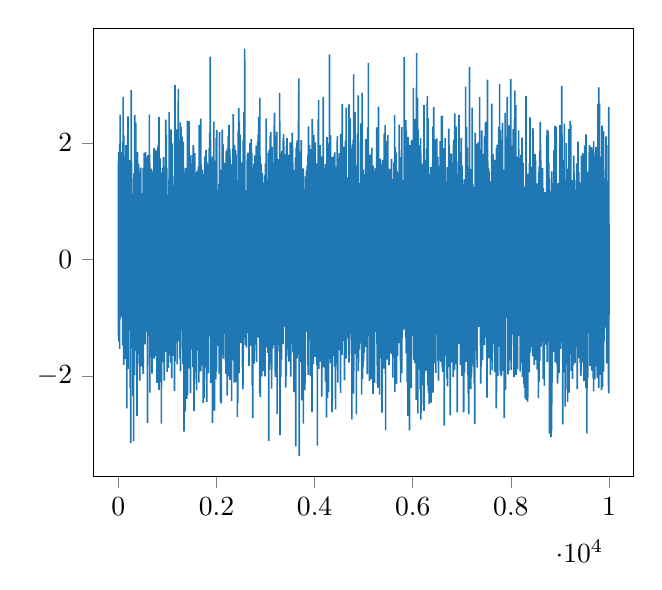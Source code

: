 % This file was created by matplotlib2tikz v0.6.17.
\begin{tikzpicture}

\definecolor{color0}{rgb}{0.122,0.467,0.706}

\begin{axis}[
xmin=-499.95, xmax=10498.95,
ymin=-3.72, ymax=3.965,
tick align=outside,
tick pos=left,
x grid style={white!69.02!black},
y grid style={white!69.02!black}
]
\addplot [semithick, color0, forget plot]
table {%
0 -1.305
1 -0.063
2 1.678
3 -1.236
4 -1.174
5 -1.031
6 -0.349
7 -0.703
8 0.038
9 1.843
10 -0.352
11 -1.409
12 1.066
13 1.473
14 -0.715
15 0.015
16 0.294
17 0.97
18 0.841
19 0.55
20 -1.357
21 -0.246
22 1.393
23 1.422
24 1.721
25 0.166
26 -1.53
27 -0.131
28 0.634
29 1.988
30 0.52
31 -0.437
32 0.719
33 -0.191
34 0.577
35 0.793
36 2.486
37 -0.37
38 -0.476
39 0.055
40 0.005
41 -1.003
42 -0.175
43 -0.338
44 0.197
45 0.401
46 0.727
47 -0.804
48 1.781
49 0.18
50 0.1
51 -0.388
52 1.158
53 1.318
54 -0.601
55 -0.973
56 -0.958
57 -0.615
58 -0.686
59 -0.278
60 0.634
61 -0.332
62 0.225
63 -0.583
64 1.726
65 0.636
66 -0.267
67 1.018
68 0.71
69 0.265
70 0.565
71 -0.163
72 -0.406
73 1.839
74 -0.271
75 0.355
76 1.211
77 -0.061
78 -0.739
79 0.932
80 -0.428
81 -0.12
82 0.97
83 -0.98
84 0.871
85 1.368
86 1.337
87 2.025
88 -1.471
89 0.457
90 0.005
91 -0.026
92 -0.27
93 1.457
94 -0.583
95 -0.936
96 -1.163
97 2.79
98 -0.11
99 1.967
100 1.285
101 0.051
102 -0.875
103 0.612
104 -0.021
105 1.034
106 -1.086
107 0.091
108 -0.271
109 -1.807
110 0.78
111 2.127
112 1.302
113 -0.414
114 0.665
115 0.08
116 0.373
117 1.767
118 0.541
119 -0.001
120 -0.55
121 -0.479
122 -0.26
123 0.126
124 1.429
125 0.029
126 -0.889
127 0.614
128 -1.44
129 -0.693
130 -0.009
131 0.258
132 -0.166
133 1.359
134 -0.816
135 -1.344
136 -0.327
137 0.015
138 1.616
139 0.244
140 -0.969
141 -0.508
142 -0.017
143 -0.39
144 -1.338
145 0.996
146 -0.401
147 -0.03
148 0.819
149 -0.145
150 -1.708
151 1.33
152 -1.657
153 0.66
154 1.421
155 1.96
156 1.242
157 -0.152
158 0.351
159 0.548
160 -0.422
161 0.019
162 -0.289
163 -1.003
164 0.545
165 -0.307
166 1.119
167 -0.077
168 0.459
169 1.194
170 0.607
171 -1.278
172 0.906
173 -2.551
174 1.423
175 -0.037
176 0.323
177 -0.276
178 -0.816
179 0.749
180 1.406
181 -0.975
182 0.596
183 -0.421
184 -0.98
185 -0.281
186 -0.019
187 0.271
188 1.712
189 2.143
190 0.405
191 -0.543
192 -1.805
193 0.081
194 -1.15
195 0.626
196 2.454
197 -1.428
198 0.732
199 -1.875
200 0.266
201 1.202
202 -0.781
203 -0.082
204 0.184
205 -0.45
206 0.306
207 -0.107
208 0.306
209 -0.846
210 0.218
211 -0.113
212 -1.083
213 0.355
214 -0.838
215 0.205
216 -0.227
217 0.475
218 0.362
219 -0.819
220 0.727
221 -0.076
222 -0.023
223 0.606
224 -0.686
225 0.669
226 0.296
227 -0.221
228 -1.216
229 -0.419
230 1.21
231 -0.087
232 -1.042
233 0.236
234 1.703
235 -0.713
236 0.081
237 0.075
238 -0.184
239 0.289
240 -0.837
241 0.432
242 -0.343
243 -2.205
244 0.678
245 0.718
246 0.754
247 0.256
248 1.088
249 -0.82
250 1.373
251 -3.144
252 0.465
253 -0.194
254 -0.3
255 -1.987
256 -0.207
257 -0.108
258 -0.256
259 -0.894
260 -0.382
261 2.906
262 1.765
263 -1.069
264 0.058
265 1.326
266 1.667
267 -1.189
268 0.062
269 1.563
270 0.197
271 -1.518
272 0.814
273 -1.108
274 -0.183
275 -1.439
276 0.041
277 0.563
278 -1.019
279 -0.045
280 -0.305
281 -0.483
282 -0.082
283 0.847
284 -0.97
285 -0.69
286 -0.132
287 -1.061
288 0.06
289 -0.199
290 0.932
291 -0.594
292 -0.509
293 -0.972
294 -0.506
295 0.342
296 0.319
297 -0.225
298 0.792
299 -2.335
300 -1.454
301 0.718
302 0.006
303 1.125
304 0.371
305 0.524
306 0.696
307 -0.794
308 -0.747
309 -1.952
310 -1.101
311 -3.114
312 0.586
313 0.874
314 -1.245
315 1.475
316 0.396
317 1.291
318 0.827
319 -1.414
320 0.003
321 1.169
322 0.75
323 -0.344
324 0.158
325 -0.268
326 0.478
327 -1.982
328 0.071
329 -0.672
330 -0.624
331 -1.049
332 0.578
333 2.477
334 0.634
335 0.88
336 -0.249
337 1.06
338 0.708
339 -0.346
340 1.353
341 0.035
342 0.212
343 -0.602
344 0.537
345 -0.528
346 0.727
347 -0.494
348 0.781
349 0.145
350 -0.001
351 0.579
352 -1.57
353 0.446
354 -0.838
355 2.346
356 0.169
357 -0.873
358 -1.403
359 -0.275
360 0.237
361 -1.527
362 -1.518
363 -1.087
364 -1.363
365 0.435
366 0.725
367 0.617
368 -0.268
369 1.152
370 0.244
371 0.29
372 0.476
373 1.59
374 0.662
375 -0.005
376 -0.008
377 -0.412
378 1.792
379 0.416
380 -1.007
381 -2.679
382 0.648
383 1.839
384 -1.399
385 0.378
386 1.029
387 -1.207
388 0.647
389 0.422
390 0.132
391 1.182
392 1.839
393 -0.976
394 -0.076
395 1.283
396 0.473
397 1.308
398 0.677
399 1.637
400 0.993
401 0.58
402 1.062
403 -0.501
404 -0.691
405 -1.627
406 0.008
407 -0.636
408 -0.809
409 0.88
410 1.64
411 0.94
412 0.961
413 1.513
414 -1.569
415 -0.805
416 -1.301
417 1.485
418 -0.867
419 -0.099
420 1.032
421 -0.496
422 -0.291
423 1.411
424 -1.795
425 0.395
426 -0.268
427 0.743
428 0.319
429 -0.973
430 1.095
431 0.968
432 0.233
433 0.303
434 0.256
435 -2.075
436 0.237
437 0.47
438 -0.367
439 0.921
440 0.284
441 1.486
442 1.505
443 0.114
444 0.343
445 -0.186
446 0.292
447 -0.391
448 -0.57
449 1.47
450 -0.588
451 -0.473
452 -1.223
453 -1.839
454 -1.01
455 0.335
456 1.179
457 1.575
458 -0.682
459 -0.62
460 -1.248
461 -1.805
462 0.375
463 -0.669
464 -0.201
465 -0.297
466 0.46
467 0.696
468 0.233
469 0.328
470 -0.137
471 0.416
472 0.766
473 0.286
474 -0.776
475 0.897
476 -0.671
477 -0.002
478 -0.177
479 0.822
480 0.479
481 0.721
482 0.857
483 0.213
484 -0.147
485 -1.644
486 -0.571
487 -0.2
488 -1.822
489 0.945
490 -1.026
491 -0.231
492 -1.156
493 -0.803
494 1.095
495 1.137
496 -1.542
497 -0.897
498 -0.54
499 -0.338
500 0.373
501 -0.293
502 -1.448
503 -1.882
504 0.414
505 1.567
506 -1.958
507 -1.55
508 0.331
509 -1.052
510 -0.09
511 1.424
512 0.053
513 -0.742
514 0.988
515 -1.031
516 0.819
517 0.82
518 1.128
519 -0.836
520 -0.689
521 0.488
522 -0.574
523 -0.559
524 1.826
525 0.442
526 -0.892
527 0.202
528 -0.662
529 -0.195
530 0.819
531 1.507
532 0.377
533 -0.566
534 0.414
535 -0.024
536 0.024
537 -0.375
538 -0.358
539 -0.719
540 0.77
541 -0.198
542 -0.929
543 0.06
544 -1.455
545 -0.106
546 -1.248
547 0.045
548 -1.039
549 1.623
550 -0.725
551 0.657
552 1.843
553 1.053
554 -0.788
555 -0.314
556 0.058
557 1.749
558 -1.012
559 0.678
560 -0.167
561 -0.231
562 -1.19
563 0.402
564 -0.206
565 1.41
566 -0.38
567 -1.236
568 0.635
569 0.079
570 -0.122
571 -0.472
572 0.474
573 0.893
574 0.039
575 -0.956
576 -0.834
577 0.474
578 1.449
579 0.686
580 0.457
581 0.971
582 0.235
583 0.794
584 -1.196
585 -0.238
586 -1.017
587 0.818
588 0.48
589 -0.743
590 -0.529
591 -0.017
592 -2.799
593 -0.191
594 0.515
595 0.28
596 1.12
597 1.76
598 1.35
599 -1.808
600 -1.105
601 0.052
602 -0.862
603 0.944
604 1.788
605 -0.492
606 1.398
607 0.255
608 -0.549
609 1.445
610 -0.012
611 -1.312
612 0.232
613 0.783
614 0.418
615 1.112
616 0.447
617 0.181
618 1.01
619 -0.62
620 0.055
621 -0.411
622 0.458
623 -0.774
624 -0.483
625 -1.24
626 -0.657
627 -0.159
628 -0.383
629 -0.438
630 0.787
631 0.909
632 2.485
633 1.505
634 0.572
635 1.001
636 0.925
637 0.759
638 1.615
639 1.653
640 0.524
641 1.358
642 -2.283
643 -1.003
644 1.018
645 -0.484
646 0.854
647 0.46
648 -0.821
649 0.495
650 -0.363
651 -0.179
652 1.178
653 0.362
654 -0.993
655 0.418
656 -0.046
657 -0.073
658 -0.021
659 -0.61
660 -0.067
661 0.606
662 0.082
663 -0.707
664 -0.293
665 -0.759
666 0.869
667 0.367
668 -0.576
669 -0.92
670 -0.405
671 0.237
672 0.878
673 -1.674
674 1.559
675 -0.918
676 0.638
677 -1.447
678 0.846
679 -0.848
680 0.245
681 -0.214
682 -0.895
683 1.002
684 0.471
685 1.422
686 -1.955
687 1.106
688 -0.657
689 0.349
690 0.61
691 1.323
692 -1.086
693 1.027
694 0.638
695 -0.209
696 -0.242
697 1.294
698 0.415
699 0.699
700 0.964
701 0.11
702 1.034
703 -1.458
704 0.742
705 0.235
706 1.075
707 0.505
708 -0.568
709 1.061
710 -0.079
711 0.634
712 1.507
713 -0.303
714 -0.246
715 0.178
716 -1.424
717 0.533
718 0.503
719 0.992
720 -0.593
721 0.743
722 -0.086
723 -1.26
724 1.913
725 0.275
726 -1.297
727 -1.697
728 0.169
729 -0.717
730 0.383
731 0.029
732 -0.004
733 0.937
734 0.464
735 -0.268
736 1.898
737 1.205
738 1.144
739 1.294
740 0.652
741 -1.007
742 0.789
743 -0.28
744 -0.747
745 0.927
746 1.339
747 0.477
748 0.817
749 -1.658
750 0.393
751 -0.333
752 -1.318
753 1.604
754 -1.221
755 0.013
756 -0.934
757 1.15
758 0.789
759 -0.514
760 0.662
761 1.285
762 1.631
763 -1.098
764 -0.567
765 0.588
766 -0.035
767 -0.631
768 1.015
769 0.889
770 0.166
771 -1.481
772 -0.855
773 -0.196
774 -0.662
775 0.916
776 1.873
777 -0.294
778 0.042
779 -0.965
780 0.137
781 0.513
782 -1.415
783 0.439
784 -1.785
785 0.023
786 1.697
787 0.801
788 -2.114
789 -0.185
790 -0.027
791 0.127
792 1.641
793 0.605
794 0.215
795 0.293
796 -0.42
797 0.45
798 -0.678
799 1.801
800 0.702
801 -1.07
802 -0.356
803 -1.501
804 -1.194
805 0.5
806 1.919
807 -0.777
808 -0.258
809 1.183
810 0.392
811 -0.139
812 -1.704
813 1.968
814 1.742
815 0.047
816 -0.026
817 0.06
818 -1.9
819 -0.291
820 0.089
821 0.556
822 -1.28
823 0.879
824 -1.448
825 0.275
826 1.881
827 2.443
828 -2.236
829 0.828
830 -0.855
831 -0.508
832 -1.285
833 0.645
834 0.698
835 -0.739
836 0.753
837 0.199
838 -0.172
839 -0.759
840 0.975
841 -0.952
842 -0.208
843 1.265
844 -0.408
845 -0.559
846 -0.702
847 -0.802
848 0.321
849 0.502
850 -2.107
851 -0.77
852 -0.305
853 -0.981
854 -0.02
855 0.421
856 1.736
857 0.439
858 0.581
859 0.991
860 -1.523
861 -0.242
862 0.723
863 0.142
864 -1.279
865 0.699
866 -0.35
867 0.12
868 0.331
869 -0.616
870 1.391
871 1.066
872 1.439
873 1.032
874 0.468
875 0.636
876 1.233
877 -2.813
878 -0.562
879 -0.859
880 -1.021
881 -0.642
882 0.671
883 -1.288
884 -0.605
885 -0.765
886 -0.569
887 0.906
888 -0.228
889 1.491
890 -1.429
891 -0.546
892 0.659
893 -1.291
894 -1.622
895 -1.383
896 1.106
897 1.385
898 -1.339
899 -0.176
900 0.093
901 -0.165
902 -1.426
903 1.408
904 -0.496
905 1.565
906 -0.381
907 -0.198
908 0.399
909 -0.761
910 -0.476
911 -0.19
912 -0.119
913 0.768
914 0.094
915 -1.76
916 0.527
917 -1.644
918 0.31
919 0.51
920 1.754
921 0.896
922 -1.198
923 -0.367
924 0.33
925 1.046
926 -0.275
927 -0.196
928 0.678
929 -1.078
930 0.625
931 -0.378
932 -0.237
933 -0.38
934 1.244
935 -2.077
936 0.745
937 0.17
938 -0.359
939 -0.995
940 0.162
941 -0.455
942 -1.106
943 -0.696
944 -0.147
945 -0.344
946 0.485
947 1.065
948 -0.007
949 1.597
950 -0.571
951 0.106
952 -0.281
953 -0.725
954 -0.257
955 0.793
956 0.115
957 0.946
958 0.953
959 0.26
960 -0.138
961 -0.169
962 -0.015
963 -0.756
964 0.016
965 0.025
966 0.535
967 2.397
968 1.009
969 -1.006
970 -0.457
971 0.245
972 0.244
973 0.522
974 -1.503
975 -1.589
976 -0.34
977 2.143
978 -1.069
979 1.443
980 1.083
981 0.37
982 -0.118
983 -1.324
984 -0.111
985 0.4
986 1.571
987 -0.628
988 -0.073
989 0.594
990 -0.118
991 0.102
992 0.259
993 -1.924
994 -1.646
995 0.082
996 -0.841
997 -0.211
998 -0.71
999 0.296
1000 0.617
1001 -0.235
1002 0.036
1003 -0.095
1004 0.984
1005 0.118
1006 -0.709
1007 1.106
1008 -0.181
1009 0.525
1010 -0.363
1011 -0.481
1012 -0.451
1013 -0.922
1014 0.632
1015 -0.187
1016 -0.867
1017 -0.515
1018 0.811
1019 -1.86
1020 -1.761
1021 0.688
1022 -0.33
1023 -0.64
1024 -0.723
1025 -0.45
1026 -0.648
1027 0.38
1028 0.804
1029 1.369
1030 -1.274
1031 -0.168
1032 -1.34
1033 -0.52
1034 0.387
1035 2.532
1036 -0.583
1037 -0.876
1038 -0.197
1039 -0.123
1040 0.595
1041 -0.73
1042 -0.291
1043 -0.915
1044 0.031
1045 -1.273
1046 -0.373
1047 0.397
1048 0.1
1049 -0.191
1050 0.141
1051 -0.867
1052 -0.404
1053 1.337
1054 -0.305
1055 0.225
1056 0.441
1057 0.647
1058 -0.304
1059 -0.36
1060 -0.634
1061 -0.398
1062 1.747
1063 -1.645
1064 1.349
1065 1.092
1066 0.306
1067 -1.023
1068 1.863
1069 -0.733
1070 0.751
1071 -1.769
1072 0.665
1073 2.229
1074 0.213
1075 -0.721
1076 -1.42
1077 0.512
1078 -0.087
1079 0.955
1080 -0.727
1081 0.189
1082 0.692
1083 0.522
1084 -1.366
1085 1.904
1086 1.022
1087 -2.032
1088 -1.108
1089 0.538
1090 1.528
1091 0.983
1092 1.991
1093 -1.139
1094 0.948
1095 -1.274
1096 0.226
1097 -1.321
1098 -0.74
1099 1.112
1100 -1.101
1101 -0.296
1102 0.468
1103 1.137
1104 -1.081
1105 1.276
1106 0.225
1107 -0.335
1108 0.038
1109 0.479
1110 0.038
1111 1.009
1112 -1.06
1113 0.716
1114 0.054
1115 -1.652
1116 0.302
1117 -1.076
1118 -0.039
1119 0.096
1120 0.431
1121 -0.545
1122 0.077
1123 0.218
1124 -0.79
1125 0.183
1126 -0.027
1127 -0.062
1128 0.546
1129 -0.668
1130 0.974
1131 -0.169
1132 -0.089
1133 1.239
1134 -0.3
1135 -0.765
1136 -0.166
1137 1.198
1138 1.438
1139 -0.566
1140 1.369
1141 -0.655
1142 0.39
1143 -2.253
1144 -1.292
1145 -1.597
1146 2.029
1147 -0.693
1148 -1.116
1149 0.167
1150 -1.436
1151 0.401
1152 1.45
1153 2.994
1154 2.102
1155 0.388
1156 -1.741
1157 0.256
1158 0.595
1159 0.029
1160 0.128
1161 -1.427
1162 -0.104
1163 0.301
1164 0.509
1165 2.196
1166 1.034
1167 0.159
1168 0.07
1169 1.203
1170 0.688
1171 1.127
1172 0.543
1173 0.123
1174 0.469
1175 1.809
1176 1.736
1177 2.207
1178 -0.201
1179 1.789
1180 2.233
1181 0.207
1182 -0.632
1183 0.019
1184 -1.083
1185 0.162
1186 1.123
1187 0.389
1188 1.031
1189 0.591
1190 1.179
1191 1.125
1192 -0.842
1193 -0.481
1194 0.689
1195 0.429
1196 -0.092
1197 -1.798
1198 1.58
1199 -0.59
1200 0.166
1201 0.257
1202 -0.695
1203 1.149
1204 0.709
1205 -0.052
1206 -0.767
1207 -0.143
1208 -0.995
1209 -1.23
1210 -0.585
1211 -0.242
1212 0.393
1213 0.302
1214 -1.007
1215 0.455
1216 0.544
1217 -0.337
1218 -0.227
1219 0.468
1220 0.409
1221 -0.939
1222 2.924
1223 -1.398
1224 2.013
1225 0.65
1226 1.487
1227 -0.254
1228 -0.134
1229 -0.555
1230 -0.294
1231 -1.139
1232 0.313
1233 0.058
1234 0.941
1235 1.45
1236 0.988
1237 -0.516
1238 -0.144
1239 -0.125
1240 1.371
1241 0.298
1242 1.287
1243 0.261
1244 0.653
1245 1.421
1246 0.677
1247 0.333
1248 -0.607
1249 1.27
1250 -1.695
1251 0.08
1252 0.012
1253 0.668
1254 -0.139
1255 -1.01
1256 0.166
1257 -0.687
1258 -1.107
1259 0.609
1260 0.826
1261 -0.499
1262 1.313
1263 2.35
1264 -0.589
1265 0.98
1266 -1.919
1267 0.047
1268 0.267
1269 1.659
1270 1.041
1271 -0.5
1272 -1.526
1273 1.973
1274 0.425
1275 -0.925
1276 0.733
1277 -0.046
1278 -0.227
1279 2.269
1280 1.46
1281 -0.797
1282 -0.3
1283 0.483
1284 1.327
1285 -0.218
1286 0.392
1287 -0.276
1288 -0.638
1289 0.209
1290 -0.293
1291 1.16
1292 -1.111
1293 -0.627
1294 -0.754
1295 0.133
1296 2.105
1297 1.065
1298 0.694
1299 -0.88
1300 -0.556
1301 -0.007
1302 -1.117
1303 -0.162
1304 -0.226
1305 0.335
1306 0.574
1307 0.47
1308 -0.851
1309 0.286
1310 -0.307
1311 0.303
1312 -0.649
1313 -0.085
1314 -1.792
1315 1.186
1316 1.214
1317 0.601
1318 -0.193
1319 1.827
1320 -1.325
1321 -0.926
1322 1.036
1323 -0.418
1324 2.022
1325 1.168
1326 1.236
1327 -1.158
1328 1.502
1329 -0.805
1330 -0.326
1331 -1.16
1332 0.95
1333 0.276
1334 0.86
1335 -0.795
1336 -2.949
1337 -0.728
1338 -1.251
1339 0.279
1340 -1.185
1341 -0.127
1342 0.914
1343 -1.501
1344 0.817
1345 0.107
1346 -0.743
1347 0.142
1348 -0.611
1349 -0.972
1350 -0.543
1351 -0.355
1352 -0.597
1353 0.802
1354 -0.38
1355 1.027
1356 -1.354
1357 -1.853
1358 0.718
1359 0.182
1360 1.23
1361 1.121
1362 -1.317
1363 0.379
1364 -2.609
1365 1.01
1366 0.456
1367 -1.158
1368 1.571
1369 -0.802
1370 -0.835
1371 -1.042
1372 0.473
1373 -0.43
1374 -0.899
1375 -0.722
1376 -0.795
1377 0.957
1378 0.593
1379 0.315
1380 -1.381
1381 -0.248
1382 -0.236
1383 -0.428
1384 -0.274
1385 0.751
1386 -0.902
1387 0.569
1388 1.415
1389 0.651
1390 0.079
1391 -0.506
1392 -2.387
1393 -0.785
1394 -1.794
1395 0.716
1396 0.464
1397 0.207
1398 0.174
1399 0.26
1400 0.007
1401 1.507
1402 0.321
1403 0.694
1404 -0.016
1405 0.035
1406 2.379
1407 0.658
1408 -2.319
1409 0.84
1410 1.225
1411 0.905
1412 0.711
1413 -1.681
1414 1.284
1415 -0.842
1416 1.37
1417 -0.356
1418 1.446
1419 -0.566
1420 -1.168
1421 0.369
1422 -0.834
1423 1.004
1424 0.588
1425 0.75
1426 -0.875
1427 -0.992
1428 -1.096
1429 -1.037
1430 1.571
1431 -0.771
1432 1.275
1433 -0.243
1434 0.438
1435 -1.043
1436 0.553
1437 -0.09
1438 2.372
1439 0.55
1440 -0.3
1441 0.92
1442 -0.394
1443 -0.536
1444 -1.367
1445 -1.867
1446 0.843
1447 -0.062
1448 -0.386
1449 -0.043
1450 -0.959
1451 -0.353
1452 -0.006
1453 -0.303
1454 -1.77
1455 -0.53
1456 0.288
1457 -0.854
1458 0.249
1459 1.786
1460 -0.35
1461 0.794
1462 -0.502
1463 0.607
1464 0.213
1465 0.433
1466 -1.351
1467 0.7
1468 0.952
1469 -2.29
1470 -0.113
1471 1.647
1472 -0.328
1473 -0.183
1474 -0.992
1475 -0.931
1476 -0.261
1477 0.861
1478 -0.171
1479 -0.024
1480 0.043
1481 0.613
1482 0.959
1483 0.916
1484 1.431
1485 -0.331
1486 0.44
1487 -0.241
1488 0.666
1489 1.055
1490 -0.079
1491 -0.882
1492 0.043
1493 0.272
1494 -0.719
1495 0.559
1496 -0.995
1497 0.783
1498 -0.479
1499 -0.559
1500 0.051
1501 -1.541
1502 -0.673
1503 0.945
1504 1.79
1505 -0.643
1506 1.656
1507 -0.263
1508 0.929
1509 0.716
1510 0.006
1511 0.158
1512 -0.745
1513 0.145
1514 0.432
1515 -1.456
1516 0.074
1517 -0.405
1518 -1.844
1519 0.36
1520 0.214
1521 1.485
1522 1.505
1523 1.922
1524 0.196
1525 -0.588
1526 1.963
1527 -0.562
1528 1.096
1529 0.319
1530 0.325
1531 0.267
1532 -0.004
1533 1.933
1534 -0.173
1535 -2.092
1536 -0.269
1537 0.792
1538 1.807
1539 0.82
1540 -2.599
1541 -0.757
1542 -0.198
1543 -1.32
1544 -1.62
1545 -1.192
1546 -2.047
1547 0.573
1548 1.701
1549 0.159
1550 -1.077
1551 0.636
1552 -1.928
1553 -1.072
1554 -0.035
1555 0.076
1556 1.823
1557 0.905
1558 -1.247
1559 1.226
1560 -0.616
1561 0.686
1562 -0.887
1563 0.104
1564 0.162
1565 0.478
1566 -0.111
1567 0.173
1568 -0.464
1569 -0.093
1570 0.804
1571 -0.981
1572 -1.33
1573 0.1
1574 1.473
1575 0.559
1576 0.063
1577 -0.575
1578 0.724
1579 -0.016
1580 -1.412
1581 -1.161
1582 -0.405
1583 0.568
1584 1.483
1585 -1.4
1586 0.893
1587 -0.258
1588 0.63
1589 0.471
1590 -0.603
1591 0.476
1592 -1.033
1593 -0.973
1594 -2.245
1595 -0.964
1596 -0.675
1597 -0.423
1598 1.201
1599 0.743
1600 -0.633
1601 1.158
1602 1.512
1603 0.791
1604 0.763
1605 1.121
1606 0.256
1607 -0.228
1608 0.083
1609 -1.561
1610 0.458
1611 1.435
1612 -1.311
1613 0.908
1614 -0.524
1615 1.065
1616 -1.465
1617 -0.138
1618 0.798
1619 0.659
1620 0.279
1621 1.53
1622 0.927
1623 0.066
1624 -0.908
1625 0.16
1626 1.009
1627 -0.235
1628 0.391
1629 0.093
1630 1.594
1631 -0.561
1632 -1.249
1633 1.119
1634 1.553
1635 -0.813
1636 -0.978
1637 0.772
1638 -0.329
1639 -0.933
1640 -1.441
1641 -2.112
1642 0.251
1643 1.433
1644 -1.576
1645 -0.845
1646 0.303
1647 0.397
1648 0.782
1649 2.307
1650 -1.655
1651 -0.898
1652 -1.141
1653 0.269
1654 1.342
1655 0.449
1656 -1.675
1657 -0.938
1658 0.367
1659 0.097
1660 0.341
1661 -0.904
1662 1.937
1663 1.582
1664 1.206
1665 -0.198
1666 -0.178
1667 0.037
1668 0.307
1669 0.403
1670 -1.097
1671 0.292
1672 0.34
1673 -0.776
1674 1.561
1675 0.242
1676 -1.441
1677 1.278
1678 -0.063
1679 -1.917
1680 2.414
1681 0.591
1682 -0.108
1683 -0.056
1684 -0.373
1685 0.162
1686 -0.033
1687 1.028
1688 -0.86
1689 1.625
1690 -1.333
1691 -0.565
1692 0.59
1693 -0.88
1694 -1.128
1695 0.137
1696 1.082
1697 -1.208
1698 -1.023
1699 -0.428
1700 -1.292
1701 0.153
1702 0.444
1703 -1.814
1704 0.917
1705 1.4
1706 -0.078
1707 0.003
1708 -0.734
1709 1.538
1710 -1.19
1711 -1.339
1712 0.485
1713 0.097
1714 0.606
1715 -0.299
1716 0.411
1717 -0.459
1718 -0.031
1719 1.463
1720 0.409
1721 0.162
1722 -0.08
1723 -0.785
1724 0.68
1725 0.671
1726 0.388
1727 -1.077
1728 -1.501
1729 -2.463
1730 -1.356
1731 0.125
1732 -0.42
1733 -0.009
1734 -0.52
1735 -2.257
1736 -0.117
1737 0.814
1738 0.597
1739 -1.799
1740 -0.217
1741 -1.544
1742 0.294
1743 0.091
1744 -1.157
1745 -0.036
1746 -2.372
1747 -1.565
1748 0.106
1749 0.767
1750 -1.67
1751 -0.092
1752 0.55
1753 0.768
1754 -0.047
1755 0.027
1756 0.371
1757 0.248
1758 0.304
1759 1.047
1760 1.304
1761 0.817
1762 1.77
1763 0.503
1764 0.261
1765 0.954
1766 -0.836
1767 -0.447
1768 0.594
1769 -0.4
1770 1.057
1771 -1.309
1772 1.497
1773 0.711
1774 0.449
1775 0.841
1776 -0.199
1777 -0.238
1778 1.101
1779 0.474
1780 0.063
1781 -0.55
1782 -0.868
1783 -0.793
1784 -0.398
1785 1.879
1786 0.527
1787 -1.853
1788 0.558
1789 -1.383
1790 -0.049
1791 0.901
1792 0.475
1793 -2.038
1794 -0.202
1795 1.561
1796 -0.465
1797 -0.696
1798 -0.946
1799 0.454
1800 -2.441
1801 0.709
1802 -0.189
1803 0.389
1804 1.677
1805 -1.055
1806 -0.714
1807 1.119
1808 -0.564
1809 0.427
1810 0.546
1811 -0.34
1812 -0.291
1813 -1.159
1814 0.148
1815 0.214
1816 -0.655
1817 0.713
1818 0.558
1819 0.039
1820 0.295
1821 0.116
1822 -1.308
1823 -0.677
1824 0.078
1825 0.049
1826 -0.695
1827 0.379
1828 -0.071
1829 1.084
1830 0.496
1831 -1.953
1832 0.136
1833 0.694
1834 -1.462
1835 -0.691
1836 -0.039
1837 -0.074
1838 1.636
1839 -0.036
1840 1.622
1841 -1.083
1842 -0.133
1843 0.992
1844 -0.246
1845 -0.404
1846 0.255
1847 0.174
1848 -1.318
1849 1.906
1850 -0.209
1851 -0.803
1852 -0.814
1853 -0.468
1854 -0.434
1855 -0.278
1856 0.626
1857 -0.34
1858 -0.025
1859 -1.256
1860 -0.404
1861 1.252
1862 0.219
1863 2.18
1864 0.308
1865 -0.213
1866 -0.44
1867 0.75
1868 0.227
1869 0.347
1870 -1.231
1871 3.479
1872 0.843
1873 1.245
1874 0.692
1875 1.266
1876 -0.138
1877 2.055
1878 -0.027
1879 1.321
1880 0.255
1881 -0.188
1882 -2.116
1883 -0.483
1884 0.468
1885 -0.092
1886 0.916
1887 -2.007
1888 0.284
1889 0.042
1890 0.173
1891 -0.177
1892 -0.41
1893 -0.713
1894 -1.147
1895 0.613
1896 0.49
1897 1.509
1898 0.035
1899 0.803
1900 0.321
1901 -0.467
1902 0.435
1903 1.276
1904 0.975
1905 0.498
1906 -0.313
1907 1.734
1908 -0.472
1909 -0.241
1910 0.848
1911 0.854
1912 -0.695
1913 -0.222
1914 0.434
1915 -1.65
1916 -1.59
1917 0.515
1918 0.219
1919 -0.312
1920 -2.799
1921 -1.129
1922 1.769
1923 -0.031
1924 -0.238
1925 -0.214
1926 0.566
1927 1.028
1928 -0.932
1929 -0.116
1930 -1.065
1931 0.033
1932 0.666
1933 -0.832
1934 -0.201
1935 1.253
1936 -1.288
1937 -1.469
1938 -0.884
1939 1.369
1940 -0.496
1941 0.026
1942 1.52
1943 -2.032
1944 -0.217
1945 -1.235
1946 2.362
1947 -0.802
1948 0.994
1949 0.281
1950 -0.928
1951 -0.759
1952 0.94
1953 0.169
1954 -1.71
1955 0.296
1956 -1.665
1957 0.521
1958 0.133
1959 -2.588
1960 -1.792
1961 -0.632
1962 -0.051
1963 0.063
1964 -0.028
1965 -0.043
1966 1.228
1967 1.265
1968 -0.577
1969 -0.791
1970 -0.159
1971 0.247
1972 1.153
1973 0.156
1974 -0.438
1975 -1.638
1976 0.703
1977 -1.489
1978 -2.007
1979 0.631
1980 -1.111
1981 -0.195
1982 -0.877
1983 1.695
1984 -0.915
1985 -2.053
1986 -0.195
1987 1.095
1988 -0.46
1989 0.873
1990 -1.396
1991 -1.335
1992 -0.707
1993 0.346
1994 2.08
1995 -0.855
1996 -1.442
1997 0.803
1998 -1.924
1999 -1.691
2000 -0.095
2001 0.956
2002 1.279
2003 -0.678
2004 1.071
2005 -0.058
2006 2.222
2007 0.683
2008 1.36
2009 -0.754
2010 -0.798
2011 -0.054
2012 -1.404
2013 0.129
2014 -0.922
2015 0.486
2016 -0.949
2017 -0.013
2018 -0.293
2019 -0.015
2020 -0.096
2021 -0.617
2022 0.541
2023 -0.345
2024 1.096
2025 -0.516
2026 -0.957
2027 -0.356
2028 -0.328
2029 0.23
2030 -0.705
2031 -0.513
2032 -0.336
2033 -0.976
2034 1.191
2035 0.111
2036 -0.989
2037 -1.48
2038 1.093
2039 -0.177
2040 -0.378
2041 0.078
2042 1.01
2043 1.013
2044 0.822
2045 0.278
2046 -0.775
2047 0.253
2048 0.195
2049 1.297
2050 0.766
2051 -0.524
2052 0.63
2053 -0.124
2054 -0.422
2055 -1.445
2056 -0.911
2057 -1.956
2058 0.479
2059 0.25
2060 0.418
2061 2.185
2062 -0.865
2063 1.509
2064 0.685
2065 -1.458
2066 -1.095
2067 0.64
2068 -1.851
2069 -0.857
2070 0.87
2071 -0.475
2072 -1.331
2073 0.98
2074 -0.825
2075 -1.38
2076 -0.746
2077 0.143
2078 0.854
2079 -0.188
2080 0.226
2081 -2.439
2082 -0.887
2083 0.873
2084 -0.744
2085 0.61
2086 -0.025
2087 1.058
2088 -1.521
2089 -1.529
2090 1.542
2091 -1.456
2092 -0.632
2093 -0.701
2094 -0.038
2095 1.389
2096 -1.068
2097 0.188
2098 -2.47
2099 0.517
2100 -2.042
2101 0.201
2102 -0.837
2103 1.029
2104 0.79
2105 0.492
2106 -0.945
2107 -0.633
2108 -1.322
2109 0.527
2110 -0.72
2111 -0.084
2112 1.251
2113 1.304
2114 -0.573
2115 0.359
2116 -1.303
2117 2.225
2118 1.136
2119 0.188
2120 0.147
2121 1.094
2122 -0.575
2123 0.403
2124 -0.115
2125 -0.523
2126 1.176
2127 1.641
2128 -0.165
2129 -0.896
2130 0.54
2131 -0.23
2132 1.973
2133 -0.843
2134 0.503
2135 1.567
2136 0.356
2137 -0.7
2138 -0.152
2139 0.054
2140 -1.7
2141 0.904
2142 0.019
2143 0.204
2144 -0.402
2145 -0.994
2146 -0.989
2147 -0.185
2148 0.129
2149 1.391
2150 0.922
2151 0.293
2152 -0.141
2153 -0.122
2154 -0.041
2155 0.962
2156 1.12
2157 -0.807
2158 -1.275
2159 -0.061
2160 -0.405
2161 -0.88
2162 -1.031
2163 0.786
2164 1.657
2165 1.166
2166 1.489
2167 -0.066
2168 -0.105
2169 0.527
2170 0.697
2171 1.048
2172 0.471
2173 0.965
2174 0.009
2175 0.947
2176 0.748
2177 -0.925
2178 1.025
2179 -0.526
2180 -0.471
2181 0.657
2182 -1.731
2183 1.6
2184 -0.309
2185 -0.329
2186 -0.414
2187 -0.6
2188 -0.596
2189 -0.413
2190 -1.314
2191 1.1
2192 0.358
2193 -1.698
2194 -1.958
2195 0.707
2196 -0.922
2197 0.884
2198 -0.104
2199 1.862
2200 0.397
2201 -0.053
2202 0.517
2203 -0.395
2204 -0.195
2205 -0.864
2206 -1.576
2207 -0.565
2208 -0.415
2209 0.365
2210 0.269
2211 -0.401
2212 -0.354
2213 0.806
2214 1.054
2215 -0.188
2216 -0.799
2217 -2.332
2218 -1.981
2219 -0.574
2220 1.485
2221 1.904
2222 0.618
2223 -0.75
2224 -0.348
2225 0.013
2226 -0.247
2227 -0.61
2228 -0.338
2229 0.659
2230 0.145
2231 -1.322
2232 -1.182
2233 0.099
2234 -0.252
2235 -0.691
2236 0.76
2237 0.935
2238 2.111
2239 0.905
2240 0.352
2241 -0.277
2242 -1.334
2243 -2.002
2244 -0.294
2245 -0.264
2246 -0.194
2247 0.895
2248 0.097
2249 -0.127
2250 -0.271
2251 -1.126
2252 1.573
2253 0.508
2254 2.309
2255 -0.092
2256 0.579
2257 -1.462
2258 0.974
2259 0.147
2260 0.549
2261 0.049
2262 0.139
2263 1.473
2264 0.173
2265 0.121
2266 1.042
2267 0.96
2268 0.763
2269 0.346
2270 0.098
2271 -0.506
2272 -0.19
2273 1.895
2274 0.262
2275 1.677
2276 -2.064
2277 0.809
2278 1.762
2279 0.053
2280 -1.529
2281 -0.793
2282 -0.073
2283 -0.336
2284 -0.676
2285 -0.215
2286 0.22
2287 -0.327
2288 -1.239
2289 -0.741
2290 1.634
2291 -0.633
2292 0.608
2293 -0.282
2294 0.568
2295 0.265
2296 -1.238
2297 -1.367
2298 -1.068
2299 0.741
2300 1.631
2301 1.188
2302 -0.527
2303 0.038
2304 -0.255
2305 0.5
2306 -0.635
2307 -0.08
2308 -2.425
2309 -0.478
2310 0.754
2311 1.282
2312 -0.713
2313 -0.37
2314 -1.123
2315 1.273
2316 0.527
2317 -1.344
2318 -1.214
2319 -0.735
2320 0.559
2321 -0.512
2322 -0.602
2323 -0.841
2324 -0.91
2325 0.348
2326 -1.727
2327 0.527
2328 1.406
2329 -0.04
2330 -0.848
2331 -1.632
2332 0.67
2333 0.146
2334 -1.043
2335 1.907
2336 1.446
2337 1.865
2338 0.422
2339 -1.46
2340 -0.496
2341 2.494
2342 -0.667
2343 -1.298
2344 -0.887
2345 0.782
2346 -1.169
2347 -1.099
2348 0.146
2349 -1.038
2350 0.361
2351 -0.066
2352 0.307
2353 -1.535
2354 -0.553
2355 0.671
2356 0.156
2357 1.583
2358 0.577
2359 0.622
2360 0.719
2361 1.049
2362 -2.108
2363 1.096
2364 1.912
2365 -1.672
2366 -0.109
2367 1.966
2368 1.006
2369 0.119
2370 0.698
2371 0.855
2372 0.83
2373 -0.569
2374 -1.454
2375 0.476
2376 -0.217
2377 1.475
2378 -0.939
2379 -0.615
2380 0.663
2381 0.375
2382 1.429
2383 -1.485
2384 1.638
2385 0.993
2386 0.622
2387 0.123
2388 -0.484
2389 -0.884
2390 1.879
2391 0.712
2392 -0.223
2393 0.851
2394 -0.163
2395 -0.741
2396 0.584
2397 0.904
2398 0.419
2399 1.803
2400 -2.1
2401 0.038
2402 -0.075
2403 0.259
2404 -0.222
2405 0.376
2406 0.908
2407 -0.122
2408 0.033
2409 -0.797
2410 1.361
2411 -0.651
2412 -0.371
2413 -0.018
2414 -0.43
2415 -1.093
2416 1.157
2417 0.327
2418 -1.172
2419 -0.021
2420 0.834
2421 -1.112
2422 0.3
2423 1.154
2424 -0.487
2425 -0.778
2426 -2.701
2427 0.333
2428 -0.348
2429 0.485
2430 -1.036
2431 1.241
2432 -1.384
2433 -2.454
2434 -1.203
2435 0.37
2436 -0.873
2437 0.189
2438 0.913
2439 -1.607
2440 0.004
2441 2.195
2442 -0.254
2443 1.924
2444 0.692
2445 -1.492
2446 -0.632
2447 0.692
2448 0.704
2449 -0.297
2450 0.221
2451 0.399
2452 2.601
2453 -0.571
2454 -1.34
2455 -0.273
2456 0.571
2457 -1.331
2458 1.226
2459 -0.426
2460 -1.948
2461 0.879
2462 -1.182
2463 1.151
2464 -0.103
2465 -0.044
2466 2.358
2467 -0.308
2468 1.521
2469 1.302
2470 -1.065
2471 0.505
2472 -1.325
2473 -0.449
2474 0.657
2475 0.344
2476 1.374
2477 -1.269
2478 0.378
2479 -1.312
2480 2.143
2481 0.467
2482 -0.641
2483 -0.818
2484 -0.028
2485 -0.334
2486 -1.105
2487 0.845
2488 0.936
2489 0.086
2490 -1.433
2491 0.846
2492 0.23
2493 0.54
2494 0.112
2495 0.973
2496 -1.246
2497 -0.936
2498 -0.559
2499 -0.339
2500 -0.92
2501 1.402
2502 -0.442
2503 0.803
2504 0.146
2505 -0.91
2506 0.195
2507 -0.952
2508 0.99
2509 -1.237
2510 -0.539
2511 -0.225
2512 0.97
2513 -0.48
2514 -0.543
2515 0.143
2516 -0.201
2517 1.665
2518 -0.801
2519 -1.254
2520 -0.811
2521 0.1
2522 -0.274
2523 -0.558
2524 -0.127
2525 -1.194
2526 0.968
2527 1.241
2528 0.671
2529 -1.846
2530 0.501
2531 -0.323
2532 -0.944
2533 0.963
2534 0.541
2535 -0.081
2536 -0.304
2537 1.123
2538 -2.224
2539 -2.031
2540 1.201
2541 -1.737
2542 0.365
2543 -0.212
2544 0.264
2545 2.055
2546 1.566
2547 0.115
2548 -1.746
2549 -0.387
2550 1.878
2551 -0.007
2552 -1.348
2553 -1.19
2554 1.038
2555 1.367
2556 0.716
2557 -0.481
2558 1.517
2559 0.758
2560 -0.733
2561 2.532
2562 1.628
2563 -0.78
2564 0.214
2565 0.751
2566 1.098
2567 0.033
2568 -0.054
2569 -0.114
2570 -0.541
2571 -1.326
2572 1.428
2573 0.208
2574 3.616
2575 -0.407
2576 1.134
2577 0.407
2578 -0.358
2579 0.43
2580 0.0
2581 0.611
2582 -0.615
2583 -1.016
2584 -1.065
2585 0.112
2586 -0.746
2587 0.495
2588 -0.238
2589 -1.465
2590 0.214
2591 1.157
2592 0.602
2593 -0.17
2594 -0.968
2595 0.847
2596 -0.623
2597 -0.125
2598 -1.342
2599 0.626
2600 0.705
2601 -1.27
2602 -0.126
2603 -0.985
2604 -0.248
2605 -1.466
2606 -0.739
2607 1.116
2608 0.513
2609 0.314
2610 1.189
2611 -1.507
2612 1.112
2613 -0.856
2614 -0.368
2615 0.589
2616 0.004
2617 -0.903
2618 0.676
2619 -0.187
2620 0.253
2621 1.144
2622 0.756
2623 -1.001
2624 0.293
2625 1.446
2626 0.502
2627 1.698
2628 0.544
2629 -0.05
2630 1.075
2631 -0.432
2632 -0.738
2633 1.794
2634 -0.804
2635 0.145
2636 0.088
2637 0.969
2638 -0.62
2639 -0.385
2640 -0.204
2641 -0.8
2642 1.832
2643 0.216
2644 -0.702
2645 1.455
2646 -1.164
2647 -0.92
2648 -1.258
2649 0.003
2650 0.286
2651 -0.88
2652 -0.596
2653 1.265
2654 -0.034
2655 0.225
2656 0.551
2657 0.5
2658 0.2
2659 -1.182
2660 0.804
2661 -0.403
2662 -1.822
2663 0.612
2664 0.287
2665 -1.107
2666 0.258
2667 0.733
2668 0.179
2669 0.53
2670 0.956
2671 -0.583
2672 -0.201
2673 1.375
2674 0.956
2675 -0.752
2676 -1.219
2677 1.004
2678 -0.02
2679 -0.339
2680 -0.343
2681 -0.399
2682 2.001
2683 -0.114
2684 -0.859
2685 0.223
2686 -0.06
2687 0.845
2688 1.024
2689 -1.421
2690 -0.218
2691 -0.182
2692 0.557
2693 -1.478
2694 -0.446
2695 -0.828
2696 0.306
2697 0.217
2698 0.035
2699 0.643
2700 -1.104
2701 -0.439
2702 -0.8
2703 -1.235
2704 0.969
2705 0.012
2706 0.336
2707 -0.536
2708 -0.49
2709 2.063
2710 1.001
2711 1.7
2712 -0.318
2713 -0.995
2714 0.067
2715 -0.061
2716 -0.635
2717 -1.133
2718 -0.987
2719 0.493
2720 1.828
2721 -0.751
2722 0.397
2723 -0.225
2724 0.247
2725 -0.753
2726 0.777
2727 -2.158
2728 -1.881
2729 -1.393
2730 -0.233
2731 0.311
2732 -1.632
2733 -0.753
2734 -1.346
2735 -0.182
2736 0.32
2737 1.58
2738 -2.718
2739 -1.051
2740 0.035
2741 0.298
2742 0.368
2743 1.433
2744 0.86
2745 1.082
2746 -0.762
2747 1.375
2748 0.703
2749 -0.213
2750 -1.318
2751 -0.541
2752 -0.014
2753 1.048
2754 -0.26
2755 -0.836
2756 -1.283
2757 0.376
2758 -0.769
2759 -0.75
2760 -0.985
2761 -0.622
2762 0.764
2763 -0.798
2764 1.645
2765 -1.465
2766 -1.785
2767 0.28
2768 -0.556
2769 -1.735
2770 0.594
2771 -1.332
2772 1.044
2773 0.95
2774 -1.56
2775 -0.326
2776 -1.128
2777 -0.37
2778 -0.396
2779 0.467
2780 0.327
2781 -0.157
2782 1.785
2783 -0.619
2784 1.335
2785 0.349
2786 0.225
2787 -1.456
2788 -0.601
2789 0.673
2790 1.115
2791 0.886
2792 -1.307
2793 0.386
2794 -0.167
2795 0.803
2796 -0.808
2797 0.531
2798 0.435
2799 1.318
2800 0.841
2801 -0.208
2802 0.619
2803 0.691
2804 -0.172
2805 1.186
2806 1.78
2807 0.211
2808 -1.259
2809 -0.38
2810 1.952
2811 -0.349
2812 0.148
2813 0.851
2814 0.157
2815 0.035
2816 1.22
2817 -1.757
2818 1.171
2819 0.464
2820 0.931
2821 0.763
2822 0.392
2823 0.808
2824 -0.077
2825 1.566
2826 0.473
2827 -0.32
2828 1.375
2829 1.654
2830 1.127
2831 -0.487
2832 0.168
2833 -0.458
2834 0.809
2835 0.672
2836 1.224
2837 0.861
2838 2.029
2839 0.018
2840 -0.496
2841 -0.328
2842 -1.308
2843 0.173
2844 0.912
2845 0.312
2846 1.661
2847 -0.475
2848 0.527
2849 2.142
2850 0.158
2851 0.729
2852 -0.282
2853 0.593
2854 0.252
2855 0.148
2856 0.77
2857 -1.328
2858 1.035
2859 0.432
2860 2.446
2861 0.265
2862 -1.174
2863 -0.508
2864 -0.019
2865 -0.632
2866 1.854
2867 1.662
2868 1.731
2869 0.309
2870 0.67
2871 -1.345
2872 -0.161
2873 -0.968
2874 0.275
2875 1.026
2876 -0.179
2877 -1.044
2878 -0.208
2879 1.314
2880 -2.292
2881 0.975
2882 0.379
2883 0.315
2884 2.772
2885 1.62
2886 0.806
2887 0.592
2888 1.082
2889 -0.437
2890 0.515
2891 0.72
2892 1.045
2893 -2.354
2894 0.445
2895 -1.155
2896 -0.606
2897 -0.668
2898 0.368
2899 1.1
2900 0.271
2901 0.547
2902 -1.304
2903 0.892
2904 -0.761
2905 0.487
2906 1.642
2907 -0.92
2908 -1.138
2909 0.463
2910 0.311
2911 -0.259
2912 -0.871
2913 -0.135
2914 0.493
2915 0.905
2916 -0.59
2917 0.775
2918 0.46
2919 0.789
2920 0.205
2921 -1.442
2922 -0.342
2923 -2.005
2924 -1.133
2925 0.379
2926 -0.839
2927 0.876
2928 1.122
2929 -0.761
2930 -0.633
2931 -0.406
2932 0.199
2933 1.487
2934 0.726
2935 -0.877
2936 -0.762
2937 1.06
2938 -0.846
2939 1.308
2940 -0.036
2941 -0.197
2942 0.173
2943 -0.566
2944 -0.153
2945 0.392
2946 -1.824
2947 -1.266
2948 -0.497
2949 1.319
2950 0.754
2951 -0.35
2952 -0.699
2953 0.097
2954 0.586
2955 0.871
2956 -0.189
2957 -1.908
2958 -0.736
2959 -0.167
2960 -0.635
2961 -0.312
2962 0.62
2963 -0.187
2964 -0.584
2965 0.587
2966 -0.81
2967 -0.998
2968 0.172
2969 0.728
2970 1.075
2971 0.325
2972 0.387
2973 -0.11
2974 -0.607
2975 -0.14
2976 -0.51
2977 -0.974
2978 1.098
2979 -0.759
2980 0.884
2981 1.444
2982 0.937
2983 0.248
2984 1.238
2985 0.502
2986 0.334
2987 1.143
2988 -2.001
2989 -0.513
2990 0.38
2991 0.138
2992 -0.193
2993 -1.471
2994 0.647
2995 -0.581
2996 -1.076
2997 0.633
2998 1.301
2999 -0.797
3000 1.65
3001 -0.12
3002 -0.282
3003 -0.353
3004 0.319
3005 0.225
3006 -0.261
3007 -0.264
3008 1.013
3009 -1.092
3010 0.18
3011 2.42
3012 -0.378
3013 0.203
3014 0.782
3015 1.002
3016 0.456
3017 0.288
3018 1.372
3019 -1.411
3020 -0.196
3021 0.886
3022 -0.59
3023 1.275
3024 -0.706
3025 -0.659
3026 -0.974
3027 -1.506
3028 -0.892
3029 -0.63
3030 0.109
3031 -0.578
3032 1.036
3033 0.982
3034 -1.31
3035 -0.934
3036 1.199
3037 0.659
3038 -0.994
3039 0.522
3040 -1.334
3041 0.111
3042 0.744
3043 -0.198
3044 -0.051
3045 -1.599
3046 -0.546
3047 0.057
3048 0.192
3049 -0.04
3050 -0.756
3051 -0.945
3052 -0.17
3053 -1.233
3054 1.031
3055 -0.858
3056 1.832
3057 1.037
3058 -0.061
3059 1.18
3060 -0.804
3061 0.166
3062 0.008
3063 0.192
3064 0.118
3065 -3.11
3066 -0.875
3067 1.063
3068 1.489
3069 -1.591
3070 -1.07
3071 0.801
3072 0.006
3073 0.093
3074 0.08
3075 1.879
3076 -0.707
3077 0.023
3078 0.064
3079 -1.892
3080 1.121
3081 -0.471
3082 -1.405
3083 0.858
3084 1.557
3085 0.258
3086 1.325
3087 -0.02
3088 -0.499
3089 0.421
3090 0.752
3091 1.231
3092 0.04
3093 -0.022
3094 1.494
3095 0.427
3096 2.121
3097 1.135
3098 0.747
3099 -0.365
3100 0.503
3101 -0.227
3102 -0.906
3103 0.316
3104 0.692
3105 2.189
3106 -0.91
3107 -1.603
3108 0.44
3109 -1.775
3110 -0.074
3111 1.336
3112 0.547
3113 -0.064
3114 -0.628
3115 -0.76
3116 0.608
3117 0.38
3118 -1.101
3119 0.83
3120 0.372
3121 0.84
3122 -0.09
3123 0.682
3124 -2.214
3125 -0.503
3126 -0.168
3127 -1.881
3128 -0.327
3129 -0.694
3130 0.929
3131 0.711
3132 1.044
3133 0.743
3134 1.931
3135 0.249
3136 -0.314
3137 -0.65
3138 -0.259
3139 0.827
3140 -0.476
3141 -0.433
3142 -0.094
3143 -1.351
3144 0.783
3145 -0.494
3146 -1.521
3147 -0.779
3148 0.092
3149 0.034
3150 1.145
3151 -0.452
3152 0.227
3153 0.275
3154 0.325
3155 -0.731
3156 -1.469
3157 1.05
3158 0.3
3159 0.863
3160 1.398
3161 0.325
3162 0.317
3163 -0.169
3164 -0.366
3165 0.131
3166 -0.175
3167 1.148
3168 1.032
3169 -0.928
3170 0.967
3171 0.148
3172 1.655
3173 0.031
3174 2.294
3175 0.657
3176 -0.733
3177 0.344
3178 -0.61
3179 0.471
3180 -0.248
3181 0.078
3182 2.518
3183 -0.283
3184 0.69
3185 -0.613
3186 1.421
3187 -0.567
3188 -0.248
3189 0.562
3190 -0.257
3191 0.298
3192 -0.437
3193 2.117
3194 -0.367
3195 -0.302
3196 -0.245
3197 0.923
3198 0.143
3199 -2.013
3200 -0.018
3201 0.738
3202 -0.949
3203 -0.411
3204 -0.482
3205 0.978
3206 -1.674
3207 -0.545
3208 0.247
3209 -0.541
3210 -0.942
3211 1.743
3212 0.995
3213 -0.954
3214 -0.208
3215 -0.73
3216 -0.413
3217 0.436
3218 1.084
3219 0.657
3220 0.829
3221 -0.261
3222 -1.039
3223 -0.832
3224 -0.237
3225 -0.506
3226 0.033
3227 2.192
3228 0.324
3229 -1.407
3230 1.662
3231 0.559
3232 -1.557
3233 0.388
3234 0.461
3235 0.37
3236 -2.645
3237 -1.537
3238 -0.663
3239 -0.27
3240 -0.664
3241 0.862
3242 -0.468
3243 -0.409
3244 -0.053
3245 -0.166
3246 0.868
3247 0.371
3248 -1.174
3249 0.785
3250 -1.575
3251 1.433
3252 0.669
3253 0.494
3254 -1.468
3255 -0.011
3256 -0.614
3257 0.221
3258 1.723
3259 -1.083
3260 -1.205
3261 0.44
3262 0.09
3263 -0.631
3264 -0.357
3265 -0.451
3266 -0.252
3267 -0.468
3268 -1.386
3269 -1.321
3270 0.111
3271 -0.417
3272 0.458
3273 0.066
3274 0.92
3275 1.305
3276 1.374
3277 -0.328
3278 0.005
3279 -0.642
3280 -0.967
3281 -0.375
3282 0.555
3283 1.346
3284 0.926
3285 0.665
3286 -0.42
3287 2.856
3288 -0.23
3289 -0.322
3290 -0.552
3291 2.374
3292 -0.54
3293 0.175
3294 0.123
3295 -3.009
3296 0.439
3297 0.447
3298 1.242
3299 -0.595
3300 1.353
3301 1.222
3302 1.361
3303 0.386
3304 -0.492
3305 -0.282
3306 -0.938
3307 0.409
3308 -0.093
3309 -1.999
3310 -2.017
3311 -1.299
3312 0.57
3313 -0.623
3314 -0.394
3315 1.809
3316 0.651
3317 1.818
3318 0.692
3319 0.955
3320 -0.25
3321 -0.006
3322 -0.096
3323 -0.308
3324 -1.717
3325 -0.98
3326 -0.647
3327 1.132
3328 -0.039
3329 -1.417
3330 -0.31
3331 -0.632
3332 0.519
3333 1.861
3334 1.473
3335 -0.371
3336 -0.979
3337 0.701
3338 0.362
3339 0.181
3340 -0.283
3341 -0.95
3342 -0.104
3343 0.684
3344 0.751
3345 1.028
3346 -0.716
3347 -0.484
3348 0.481
3349 -0.334
3350 0.807
3351 0.862
3352 -0.003
3353 -0.382
3354 -1.078
3355 -0.533
3356 -0.558
3357 -1.449
3358 -1.051
3359 0.683
3360 2.074
3361 -0.961
3362 1.59
3363 1.648
3364 1.428
3365 -0.148
3366 0.318
3367 0.871
3368 2.151
3369 -1.087
3370 0.013
3371 -0.589
3372 2.03
3373 1.369
3374 0.468
3375 1.052
3376 0.292
3377 0.392
3378 1.269
3379 1.548
3380 -0.88
3381 -0.875
3382 -0.486
3383 -0.188
3384 0.202
3385 -1.155
3386 0.658
3387 -0.631
3388 -0.674
3389 1.178
3390 0.566
3391 1.551
3392 -0.439
3393 0.901
3394 0.398
3395 1.439
3396 -0.101
3397 0.033
3398 -0.85
3399 0.224
3400 1.683
3401 -0.761
3402 -0.493
3403 -0.223
3404 1.26
3405 1.246
3406 0.241
3407 -0.158
3408 0.046
3409 -0.998
3410 -2.195
3411 -0.866
3412 1.803
3413 -0.531
3414 -1.119
3415 0.723
3416 0.811
3417 0.432
3418 0.278
3419 0.379
3420 0.045
3421 -0.18
3422 0.714
3423 -0.833
3424 -1.995
3425 1.941
3426 -0.053
3427 -1.012
3428 -0.747
3429 0.408
3430 -0.923
3431 -1.658
3432 -0.473
3433 -0.216
3434 -0.513
3435 -0.299
3436 1.16
3437 2.079
3438 0.524
3439 0.334
3440 -0.399
3441 0.61
3442 -0.794
3443 -0.161
3444 -1.376
3445 1.104
3446 0.287
3447 -0.017
3448 0.929
3449 -0.299
3450 1.37
3451 0.936
3452 0.907
3453 0.199
3454 -1.04
3455 -0.571
3456 1.094
3457 0.304
3458 -0.776
3459 -0.159
3460 0.78
3461 -0.913
3462 -1.249
3463 -0.103
3464 -0.341
3465 0.131
3466 -0.016
3467 -0.88
3468 -0.789
3469 -1.245
3470 -0.327
3471 0.014
3472 1.694
3473 1.376
3474 -1.514
3475 -1.75
3476 0.34
3477 1.796
3478 0.465
3479 1.786
3480 -0.259
3481 -1.337
3482 -0.589
3483 0.473
3484 -0.23
3485 -1.234
3486 -0.226
3487 -0.786
3488 1.387
3489 -1.221
3490 -0.156
3491 -0.649
3492 1.602
3493 -0.509
3494 -1.325
3495 0.274
3496 -0.872
3497 -1.114
3498 -1.061
3499 -0.927
3500 -0.131
3501 0.23
3502 -0.647
3503 0.564
3504 2.007
3505 -0.686
3506 0.932
3507 -1.638
3508 0.087
3509 1.648
3510 0.839
3511 1.46
3512 0.31
3513 -0.737
3514 -2.007
3515 0.413
3516 0.229
3517 -0.287
3518 -1.456
3519 0.243
3520 1.579
3521 -0.087
3522 -0.323
3523 1.283
3524 -0.3
3525 0.853
3526 1.126
3527 1.518
3528 -0.691
3529 -0.306
3530 0.361
3531 -0.838
3532 0.708
3533 -0.085
3534 -0.766
3535 0.811
3536 -0.271
3537 1.289
3538 0.579
3539 0.333
3540 -0.358
3541 -0.896
3542 0.99
3543 2.174
3544 -0.854
3545 -1.427
3546 -1.131
3547 -0.884
3548 -1.098
3549 -0.24
3550 1.941
3551 -0.941
3552 -0.344
3553 0.001
3554 -0.611
3555 -0.891
3556 1.664
3557 1.552
3558 -0.559
3559 -1.591
3560 0.957
3561 0.442
3562 0.71
3563 1.543
3564 -0.179
3565 1.02
3566 0.185
3567 -1.026
3568 1.243
3569 -0.124
3570 -0.628
3571 -1.222
3572 0.101
3573 -0.054
3574 -0.103
3575 -0.459
3576 -0.668
3577 0.152
3578 0.733
3579 0.184
3580 -2.272
3581 0.712
3582 -0.021
3583 1.532
3584 1.045
3585 0.655
3586 -0.783
3587 -0.926
3588 0.769
3589 0.974
3590 0.127
3591 1.165
3592 1.135
3593 -0.931
3594 -0.964
3595 0.515
3596 -0.698
3597 -0.849
3598 0.766
3599 0.639
3600 -1.403
3601 0.987
3602 0.13
3603 0.398
3604 -0.769
3605 0.017
3606 0.669
3607 0.504
3608 1.75
3609 0.399
3610 -0.29
3611 1.029
3612 0.568
3613 -1.865
3614 0.388
3615 -3.201
3616 -1.186
3617 -0.592
3618 0.966
3619 0.105
3620 -1.472
3621 -0.289
3622 0.684
3623 -0.335
3624 -1.597
3625 1.922
3626 0.973
3627 0.711
3628 1.148
3629 0.771
3630 1.437
3631 -0.695
3632 -0.091
3633 0.731
3634 -0.754
3635 -0.503
3636 0.485
3637 -1.609
3638 1.994
3639 -0.916
3640 -1.694
3641 -0.156
3642 -0.485
3643 -0.959
3644 2.043
3645 0.794
3646 0.731
3647 -0.255
3648 -0.869
3649 0.647
3650 1.283
3651 -1.596
3652 -1.429
3653 -1.572
3654 -1.102
3655 -0.747
3656 -0.134
3657 0.795
3658 -0.787
3659 0.208
3660 0.144
3661 0.361
3662 0.211
3663 0.753
3664 -0.014
3665 -0.841
3666 -1.631
3667 -0.009
3668 0.623
3669 2.368
3670 0.584
3671 -0.002
3672 -1.269
3673 -0.442
3674 0.384
3675 -0.559
3676 -0.042
3677 -0.28
3678 3.106
3679 -0.544
3680 -1.177
3681 -0.25
3682 -0.021
3683 -0.373
3684 0.974
3685 0.154
3686 -0.498
3687 1.109
3688 -3.371
3689 -2.888
3690 -0.421
3691 -0.049
3692 0.479
3693 0.321
3694 -0.236
3695 -0.309
3696 0.244
3697 -0.163
3698 0.021
3699 1.097
3700 0.799
3701 -0.272
3702 -0.254
3703 0.412
3704 -0.241
3705 0.327
3706 -1.188
3707 -0.718
3708 -1.15
3709 0.498
3710 1.85
3711 1.196
3712 0.042
3713 1.59
3714 -1.071
3715 -1.759
3716 -0.691
3717 -0.584
3718 1.475
3719 -0.897
3720 -0.594
3721 -0.359
3722 -0.653
3723 0.475
3724 0.45
3725 -0.228
3726 -0.558
3727 2.045
3728 0.003
3729 0.392
3730 0.822
3731 1.112
3732 0.669
3733 0.947
3734 1.314
3735 0.364
3736 0.435
3737 0.01
3738 0.486
3739 0.499
3740 -0.335
3741 -0.893
3742 -0.369
3743 0.599
3744 -2.415
3745 0.682
3746 -1.279
3747 0.237
3748 -0.364
3749 -0.439
3750 -0.674
3751 -0.588
3752 -1.206
3753 -0.005
3754 0.305
3755 0.649
3756 0.325
3757 0.741
3758 -0.317
3759 0.854
3760 -1.282
3761 -0.842
3762 -0.69
3763 -0.247
3764 -0.198
3765 -0.542
3766 0.74
3767 1.102
3768 1.561
3769 -0.304
3770 -0.005
3771 -2.812
3772 0.235
3773 -1.286
3774 -0.511
3775 0.859
3776 0.345
3777 0.622
3778 -1.024
3779 -1.541
3780 -0.652
3781 0.086
3782 -0.013
3783 -0.564
3784 -0.527
3785 -1.302
3786 -1.908
3787 -0.023
3788 -0.648
3789 -0.462
3790 -0.136
3791 0.256
3792 -0.428
3793 -0.089
3794 0.273
3795 1.213
3796 1.11
3797 -1.031
3798 0.594
3799 -1.404
3800 -0.305
3801 -0.784
3802 -2.239
3803 0.854
3804 0.354
3805 0.89
3806 -1.758
3807 0.26
3808 -0.591
3809 0.452
3810 0.893
3811 1.078
3812 -0.342
3813 -0.05
3814 0.442
3815 1.427
3816 0.406
3817 -0.693
3818 -0.678
3819 -1.237
3820 -0.87
3821 -0.968
3822 0.18
3823 -0.174
3824 0.894
3825 0.185
3826 -0.184
3827 -0.091
3828 -1.03
3829 -0.443
3830 -0.349
3831 -0.661
3832 -0.514
3833 0.46
3834 1.53
3835 1.422
3836 -0.291
3837 -0.24
3838 0.445
3839 0.003
3840 -0.866
3841 1.35
3842 -0.207
3843 0.238
3844 0.928
3845 -0.82
3846 1.038
3847 0.322
3848 -0.619
3849 1.614
3850 0.247
3851 1.147
3852 0.983
3853 -0.563
3854 -0.691
3855 -0.016
3856 0.695
3857 0.474
3858 -1.102
3859 -1.8
3860 -1.029
3861 1.07
3862 -0.53
3863 -0.651
3864 1.162
3865 0.312
3866 1.795
3867 0.681
3868 -0.405
3869 0.167
3870 -1.979
3871 0.083
3872 1.644
3873 1.682
3874 2.283
3875 -0.138
3876 1.158
3877 -0.088
3878 0.006
3879 0.441
3880 -0.818
3881 -0.361
3882 0.984
3883 0.607
3884 0.138
3885 -0.117
3886 -0.837
3887 -0.598
3888 -0.198
3889 -0.603
3890 -0.176
3891 0.349
3892 1.154
3893 0.726
3894 1.959
3895 -0.108
3896 0.235
3897 -0.65
3898 -0.141
3899 0.848
3900 1.123
3901 0.423
3902 -0.59
3903 1.469
3904 1.251
3905 -0.665
3906 -1.085
3907 0.918
3908 0.034
3909 0.504
3910 0.749
3911 0.124
3912 -1.374
3913 1.891
3914 -1.998
3915 1.214
3916 0.15
3917 1.113
3918 0.82
3919 -1.391
3920 -0.473
3921 0.527
3922 -0.008
3923 0.286
3924 1.534
3925 -0.412
3926 -0.572
3927 0.001
3928 0.715
3929 -0.097
3930 1.451
3931 -0.4
3932 -0.355
3933 -1.197
3934 -0.666
3935 -0.521
3936 0.374
3937 -0.313
3938 0.385
3939 -0.434
3940 -0.649
3941 0.187
3942 -0.777
3943 -0.713
3944 0.574
3945 -2.243
3946 -0.444
3947 -2.614
3948 0.615
3949 -0.357
3950 2.413
3951 1.113
3952 -1.279
3953 0.352
3954 -1.093
3955 -0.204
3956 -0.124
3957 0.728
3958 0.48
3959 2.216
3960 -1.117
3961 1.663
3962 0.375
3963 1.054
3964 -0.722
3965 0.077
3966 1.342
3967 -0.721
3968 -0.86
3969 0.765
3970 -0.825
3971 0.722
3972 0.806
3973 -1.788
3974 -0.873
3975 -1.172
3976 -1.158
3977 0.778
3978 0.35
3979 -0.037
3980 -0.917
3981 2.131
3982 1.037
3983 -1.46
3984 0.564
3985 0.692
3986 -0.351
3987 -0.336
3988 0.194
3989 0.362
3990 0.03
3991 2.008
3992 -0.546
3993 -0.055
3994 1.422
3995 0.857
3996 -1.476
3997 0.972
3998 0.643
3999 0.005
4000 -1.577
4001 -0.803
4002 0.34
4003 -0.055
4004 0.73
4005 -0.193
4006 -0.056
4007 -0.014
4008 -0.522
4009 -1.669
4010 0.481
4011 -0.228
4012 0.548
4013 -0.553
4014 2.01
4015 -1.477
4016 0.292
4017 -1.03
4018 -1.072
4019 -1.094
4020 -0.13
4021 0.614
4022 -0.091
4023 0.3
4024 0.568
4025 1.213
4026 -1.522
4027 0.517
4028 -0.79
4029 -0.303
4030 1.648
4031 0.482
4032 1.609
4033 0.308
4034 -0.273
4035 0.708
4036 0.785
4037 0.45
4038 -0.235
4039 1.011
4040 -0.841
4041 -0.944
4042 -1.811
4043 0.629
4044 -0.769
4045 0.119
4046 -1.497
4047 0.833
4048 1.642
4049 -1.535
4050 0.833
4051 -0.938
4052 -0.719
4053 -0.28
4054 -1.538
4055 1.018
4056 -3.191
4057 -0.731
4058 1.377
4059 0.244
4060 -0.583
4061 -0.064
4062 0.011
4063 0.44
4064 0.282
4065 1.394
4066 -1.307
4067 1.542
4068 -0.07
4069 -0.437
4070 0.206
4071 1.02
4072 0.521
4073 0.198
4074 2.4
4075 0.201
4076 -0.459
4077 1.385
4078 -0.161
4079 -1.171
4080 -0.166
4081 -0.583
4082 2.735
4083 -0.619
4084 0.491
4085 -1.878
4086 -0.391
4087 -0.477
4088 -0.415
4089 -0.77
4090 -0.243
4091 1.692
4092 -0.745
4093 -0.991
4094 -0.955
4095 -0.823
4096 -0.007
4097 -0.311
4098 1.01
4099 0.319
4100 -0.317
4101 0.221
4102 -1.187
4103 0.265
4104 -0.642
4105 -0.667
4106 -1.751
4107 -0.797
4108 -1.24
4109 -0.247
4110 -0.164
4111 -1.017
4112 1.963
4113 -0.177
4114 1.633
4115 -0.327
4116 1.145
4117 -1.066
4118 0.072
4119 -0.724
4120 -0.87
4121 -0.433
4122 -0.51
4123 -0.307
4124 -0.652
4125 -0.817
4126 -1.297
4127 -0.575
4128 -1.098
4129 0.971
4130 0.283
4131 1.515
4132 0.735
4133 -0.963
4134 0.032
4135 -0.027
4136 -0.266
4137 0.467
4138 -0.011
4139 0.377
4140 1.527
4141 1.77
4142 -0.751
4143 0.744
4144 1.294
4145 -2.352
4146 0.568
4147 -0.478
4148 -1.229
4149 -0.275
4150 1.59
4151 0.644
4152 0.002
4153 0.059
4154 1.667
4155 0.686
4156 -0.696
4157 1.206
4158 0.326
4159 -0.163
4160 0.386
4161 0.732
4162 -1.754
4163 0.189
4164 -1.185
4165 -0.203
4166 -1.792
4167 -1.226
4168 -0.848
4169 -1.231
4170 -1.85
4171 0.684
4172 -0.263
4173 -0.099
4174 0.097
4175 2.789
4176 -0.612
4177 0.052
4178 -1.777
4179 -0.001
4180 0.327
4181 0.448
4182 -0.604
4183 0.809
4184 -0.057
4185 -0.077
4186 0.575
4187 0.637
4188 -0.081
4189 -1.25
4190 -1.692
4191 1.572
4192 0.815
4193 -0.279
4194 -0.082
4195 0.318
4196 1.5
4197 0.064
4198 -1.176
4199 1.386
4200 -1.136
4201 -0.987
4202 1.149
4203 -0.946
4204 0.653
4205 -0.525
4206 -1.217
4207 0.677
4208 0.467
4209 0.303
4210 1.329
4211 -0.894
4212 -1.853
4213 1.054
4214 -0.009
4215 -0.04
4216 -0.783
4217 -0.062
4218 -0.609
4219 1.635
4220 0.911
4221 -0.539
4222 -2.095
4223 -1.48
4224 0.051
4225 -0.32
4226 -1.706
4227 -1.127
4228 0.07
4229 1.205
4230 1.392
4231 -1.229
4232 0.338
4233 0.213
4234 1.098
4235 -0.851
4236 1.291
4237 0.008
4238 0.418
4239 -0.003
4240 0.355
4241 -0.125
4242 -1.311
4243 -2.704
4244 -0.999
4245 0.306
4246 -0.847
4247 -0.613
4248 0.175
4249 -0.924
4250 0.123
4251 0.337
4252 1.075
4253 2.1
4254 -0.201
4255 0.377
4256 -0.637
4257 0.325
4258 -0.212
4259 0.297
4260 -0.663
4261 -2.37
4262 -1.229
4263 -0.004
4264 -1.167
4265 0.281
4266 -0.888
4267 0.356
4268 -0.278
4269 -0.41
4270 1.529
4271 -2.043
4272 -0.2
4273 -0.846
4274 0.156
4275 -1.024
4276 1.99
4277 0.066
4278 1.387
4279 -0.106
4280 -0.494
4281 1.488
4282 -0.117
4283 -0.572
4284 1.186
4285 -2.271
4286 0.596
4287 -0.945
4288 1.273
4289 -0.957
4290 -0.213
4291 -1.567
4292 0.984
4293 -1.611
4294 -0.802
4295 -0.427
4296 0.772
4297 -0.596
4298 -0.645
4299 -0.451
4300 1.134
4301 0.702
4302 -0.073
4303 3.513
4304 0.306
4305 -1.546
4306 0.675
4307 1.185
4308 -1.179
4309 0.733
4310 -0.53
4311 -0.43
4312 -1.06
4313 1.265
4314 -0.436
4315 -0.278
4316 0.276
4317 0.243
4318 0.566
4319 0.044
4320 0.773
4321 -1.084
4322 2.133
4323 0.514
4324 1.195
4325 -1.703
4326 2.057
4327 -1.781
4328 0.91
4329 -1.221
4330 1.036
4331 -0.739
4332 0.661
4333 -0.228
4334 -0.691
4335 0.211
4336 -0.203
4337 1.31
4338 0.319
4339 1.475
4340 -0.779
4341 0.427
4342 -0.126
4343 -0.379
4344 -0.694
4345 0.346
4346 0.488
4347 -1.546
4348 0.726
4349 0.53
4350 -0.723
4351 1.051
4352 -0.624
4353 -2.617
4354 -0.436
4355 0.502
4356 0.509
4357 -1.386
4358 1.758
4359 1.731
4360 -2.483
4361 0.85
4362 -0.452
4363 -0.658
4364 -0.545
4365 0.594
4366 0.627
4367 -0.111
4368 -0.138
4369 0.534
4370 0.199
4371 -0.15
4372 -0.727
4373 0.225
4374 -0.779
4375 -0.961
4376 0.482
4377 1.119
4378 1.029
4379 0.868
4380 1.3
4381 0.101
4382 0.241
4383 -0.009
4384 -0.347
4385 -0.78
4386 -1.651
4387 0.758
4388 0.033
4389 0.228
4390 -0.33
4391 0.499
4392 -1.44
4393 0.339
4394 1.554
4395 -0.991
4396 1.769
4397 0.743
4398 -1.396
4399 -1.649
4400 -0.384
4401 0.182
4402 -0.405
4403 1.805
4404 0.702
4405 0.188
4406 0.184
4407 0.587
4408 -0.645
4409 1.332
4410 0.228
4411 -1.835
4412 -0.624
4413 1.838
4414 -1.468
4415 -0.607
4416 0.406
4417 -0.882
4418 -0.425
4419 0.275
4420 -1.185
4421 -0.716
4422 -0.488
4423 0.492
4424 -1.862
4425 0.113
4426 1.045
4427 -2.569
4428 -0.333
4429 0.023
4430 0.271
4431 1.005
4432 1.153
4433 0.032
4434 0.589
4435 -0.06
4436 0.391
4437 1.587
4438 -0.05
4439 0.328
4440 -0.242
4441 -1.797
4442 -0.116
4443 -0.51
4444 -0.403
4445 0.7
4446 -1.74
4447 -1.366
4448 -0.962
4449 1.466
4450 -0.472
4451 0.226
4452 1.447
4453 -0.687
4454 -0.233
4455 0.054
4456 -0.711
4457 -0.113
4458 0.899
4459 2.04
4460 1.011
4461 1.494
4462 -0.019
4463 0.454
4464 2.117
4465 1.037
4466 -0.813
4467 -0.954
4468 0.091
4469 -0.535
4470 0.735
4471 -0.609
4472 -0.924
4473 -2.109
4474 -0.671
4475 -0.037
4476 0.062
4477 0.537
4478 -0.968
4479 -0.145
4480 -1.087
4481 -0.479
4482 0.004
4483 -0.759
4484 -0.763
4485 0.298
4486 -0.452
4487 1.41
4488 0.908
4489 0.946
4490 -0.562
4491 -1.558
4492 0.516
4493 1.732
4494 0.316
4495 0.369
4496 -0.806
4497 -0.462
4498 0.506
4499 -1.159
4500 -0.535
4501 -0.239
4502 1.626
4503 -0.292
4504 0.535
4505 0.185
4506 0.367
4507 0.139
4508 1.826
4509 0.616
4510 -0.476
4511 0.138
4512 1.406
4513 -0.026
4514 -1.284
4515 -0.841
4516 -0.501
4517 0.109
4518 0.166
4519 1.178
4520 -0.65
4521 0.521
4522 0.323
4523 0.016
4524 0.163
4525 -0.52
4526 -0.126
4527 1.281
4528 -1.661
4529 -2.287
4530 -0.457
4531 2.154
4532 -1.497
4533 1.726
4534 1.762
4535 0.065
4536 0.256
4537 -1.245
4538 0.268
4539 0.152
4540 -0.231
4541 -0.82
4542 -1.246
4543 1.49
4544 -0.227
4545 -0.777
4546 2.083
4547 0.635
4548 0.069
4549 -0.577
4550 0.246
4551 -0.608
4552 -0.242
4553 -0.196
4554 -0.678
4555 1.192
4556 1.043
4557 -1.633
4558 1.108
4559 1.846
4560 -0.212
4561 1.253
4562 2.668
4563 0.417
4564 1.327
4565 -0.02
4566 0.107
4567 1.406
4568 -0.772
4569 0.141
4570 -0.364
4571 -0.082
4572 -0.862
4573 0.544
4574 -0.253
4575 -0.462
4576 0.379
4577 0.71
4578 0.335
4579 -0.53
4580 -0.661
4581 0.569
4582 -1.393
4583 1.188
4584 -1.306
4585 0.647
4586 0.826
4587 0.697
4588 -0.628
4589 -0.911
4590 0.383
4591 0.407
4592 1.443
4593 -0.364
4594 0.307
4595 1.937
4596 1.235
4597 0.422
4598 0.168
4599 0.115
4600 -0.38
4601 0.731
4602 -0.814
4603 -0.429
4604 -1.134
4605 -0.435
4606 -0.368
4607 -1.808
4608 -1.005
4609 -0.034
4610 -2.073
4611 1.58
4612 -0.32
4613 -0.116
4614 0.894
4615 0.678
4616 -0.433
4617 0.808
4618 1.494
4619 -0.448
4620 -0.447
4621 -0.26
4622 0.203
4623 -0.749
4624 -1.46
4625 0.711
4626 -0.57
4627 2.038
4628 -0.845
4629 0.001
4630 -1.333
4631 -0.581
4632 -0.294
4633 0.394
4634 -0.383
4635 1.963
4636 -0.114
4637 0.792
4638 0.659
4639 0.151
4640 -1.264
4641 -0.484
4642 -1.698
4643 2.603
4644 0.275
4645 -0.977
4646 0.35
4647 0.319
4648 0.253
4649 1.1
4650 -0.882
4651 -1.198
4652 0.827
4653 -0.592
4654 0.988
4655 0.431
4656 -0.225
4657 1.027
4658 -1.118
4659 -0.521
4660 1.126
4661 0.04
4662 -1.081
4663 1.304
4664 -0.915
4665 -0.148
4666 -1.345
4667 -0.464
4668 1.391
4669 -1.201
4670 0.296
4671 -0.708
4672 0.509
4673 0.356
4674 1.28
4675 -0.309
4676 1.183
4677 0.952
4678 1.409
4679 -0.347
4680 0.173
4681 0.016
4682 -0.536
4683 -0.946
4684 -0.181
4685 0.22
4686 -0.974
4687 0.558
4688 -0.718
4689 -1.386
4690 -0.094
4691 0.257
4692 0.362
4693 0.794
4694 0.638
4695 -1.429
4696 -0.461
4697 -0.8
4698 0.166
4699 -0.496
4700 -1.768
4701 0.283
4702 2.66
4703 -0.635
4704 -1.369
4705 0.781
4706 -1.245
4707 1.173
4708 1.394
4709 1.972
4710 1.122
4711 -1.271
4712 -1.255
4713 -0.732
4714 -0.734
4715 0.912
4716 1.047
4717 -0.059
4718 -1.101
4719 0.858
4720 0.051
4721 -0.532
4722 -0.049
4723 -0.835
4724 -1.213
4725 0.17
4726 -0.135
4727 -0.072
4728 0.459
4729 2.42
4730 -0.93
4731 0.507
4732 -0.558
4733 -0.437
4734 -0.504
4735 0.259
4736 -1.011
4737 -0.76
4738 0.434
4739 1.897
4740 1.604
4741 1.421
4742 0.134
4743 1.157
4744 0.55
4745 -0.391
4746 -1.044
4747 -0.653
4748 -0.019
4749 -1.435
4750 -0.599
4751 -1.628
4752 -0.313
4753 0.841
4754 0.937
4755 0.339
4756 -0.673
4757 0.247
4758 -0.043
4759 -2.742
4760 -1.04
4761 -0.19
4762 0.927
4763 -1.715
4764 0.607
4765 0.664
4766 -0.202
4767 0.818
4768 -1.709
4769 -1.47
4770 1.967
4771 0.73
4772 0.629
4773 0.302
4774 0.769
4775 -0.767
4776 -0.173
4777 0.855
4778 0.043
4779 0.154
4780 -0.106
4781 -0.41
4782 -0.372
4783 1.855
4784 2.053
4785 1.402
4786 0.794
4787 0.339
4788 1.779
4789 -0.449
4790 1.519
4791 -0.071
4792 1.431
4793 -2.299
4794 -0.07
4795 3.173
4796 -0.903
4797 0.817
4798 -0.134
4799 -1.914
4800 -0.849
4801 0.272
4802 -1.465
4803 -0.511
4804 -0.014
4805 1.799
4806 2.224
4807 1.082
4808 -0.871
4809 0.535
4810 0.292
4811 -1.619
4812 -0.088
4813 1.498
4814 1.527
4815 -0.186
4816 0.489
4817 -0.32
4818 -0.298
4819 1.328
4820 0.609
4821 0.796
4822 -0.385
4823 2.528
4824 -0.843
4825 -0.593
4826 -1.163
4827 1.363
4828 -1.018
4829 0.064
4830 -0.585
4831 1.165
4832 -0.631
4833 -0.692
4834 -1.02
4835 -0.453
4836 0.685
4837 -1.124
4838 -1.119
4839 -0.026
4840 -1.548
4841 -0.509
4842 -0.39
4843 -0.831
4844 0.264
4845 -0.703
4846 0.242
4847 1.217
4848 0.265
4849 -1.083
4850 0.401
4851 -2.655
4852 0.598
4853 0.15
4854 0.544
4855 0.779
4856 -0.69
4857 1.208
4858 -0.334
4859 0.368
4860 -1.648
4861 0.898
4862 1.614
4863 -1.573
4864 0.555
4865 -0.324
4866 -0.763
4867 0.368
4868 0.221
4869 0.166
4870 -0.348
4871 0.324
4872 -0.082
4873 -0.264
4874 2.139
4875 -1.689
4876 -0.274
4877 2.161
4878 -0.009
4879 1.012
4880 0.323
4881 1.527
4882 1.836
4883 1.636
4884 -0.645
4885 0.755
4886 0.597
4887 1.127
4888 1.078
4889 2.815
4890 0.715
4891 0.051
4892 -1.915
4893 -1.564
4894 0.592
4895 -0.174
4896 -0.372
4897 -0.203
4898 -0.682
4899 0.089
4900 -0.226
4901 1.31
4902 -0.117
4903 -0.672
4904 0.26
4905 -0.259
4906 0.433
4907 0.675
4908 -0.193
4909 -1.538
4910 1.217
4911 1.023
4912 0.914
4913 -0.058
4914 -1.011
4915 -1.441
4916 -0.033
4917 -0.539
4918 0.692
4919 -0.376
4920 0.768
4921 -0.763
4922 0.76
4923 1.0
4924 0.706
4925 -1.083
4926 -1.356
4927 0.603
4928 -1.35
4929 0.267
4930 -0.087
4931 0.486
4932 -0.094
4933 -0.519
4934 -0.898
4935 -0.873
4936 -0.181
4937 0.35
4938 0.138
4939 2.019
4940 -1.438
4941 -0.124
4942 0.164
4943 -0.074
4944 2.334
4945 -0.597
4946 -0.983
4947 0.201
4948 0.869
4949 0.24
4950 0.442
4951 -0.387
4952 1.154
4953 0.627
4954 1.049
4955 0.878
4956 -0.321
4957 1.868
4958 -2.317
4959 -0.787
4960 0.275
4961 0.448
4962 0.931
4963 -1.893
4964 0.834
4965 1.786
4966 -0.602
4967 -0.583
4968 2.86
4969 -0.891
4970 -1.475
4971 0.434
4972 0.771
4973 1.972
4974 -1.339
4975 0.245
4976 1.389
4977 0.526
4978 -2.051
4979 0.846
4980 0.044
4981 -0.386
4982 0.519
4983 -0.724
4984 0.813
4985 1.542
4986 -1.517
4987 -1.074
4988 -1.845
4989 -0.965
4990 1.166
4991 0.533
4992 0.25
4993 -0.381
4994 -0.526
4995 -1.745
4996 0.169
4997 0.153
4998 0.789
4999 0.822
5000 0.884
5001 -0.537
5002 0.887
5003 -0.363
5004 0.323
5005 0.43
5006 0.456
5007 -1.6
5008 0.271
5009 0.259
5010 -0.593
5011 -0.299
5012 -0.07
5013 -1.407
5014 0.946
5015 -0.16
5016 -0.469
5017 0.066
5018 1.466
5019 0.766
5020 0.761
5021 -0.51
5022 1.247
5023 0.907
5024 -1.118
5025 0.08
5026 -0.084
5027 -0.157
5028 0.288
5029 -0.378
5030 0.724
5031 0.031
5032 -1.195
5033 -0.258
5034 -1.501
5035 1.56
5036 -0.717
5037 0.365
5038 0.825
5039 1.525
5040 0.439
5041 -1.161
5042 2.062
5043 0.464
5044 -0.836
5045 0.094
5046 -1.049
5047 -0.329
5048 0.085
5049 1.038
5050 -1.121
5051 -0.512
5052 1.231
5053 -0.867
5054 0.575
5055 -1.287
5056 -0.829
5057 -0.42
5058 -1.437
5059 0.704
5060 -1.288
5061 -0.452
5062 -0.043
5063 -0.161
5064 -0.743
5065 -0.915
5066 1.778
5067 -0.398
5068 -0.115
5069 -0.131
5070 0.973
5071 0.09
5072 -1.966
5073 -0.12
5074 0.1
5075 1.035
5076 0.07
5077 -1.072
5078 -0.803
5079 -0.218
5080 -0.806
5081 1.067
5082 0.27
5083 2.264
5084 0.451
5085 1.066
5086 0.071
5087 -1.285
5088 -1.31
5089 -0.506
5090 -0.797
5091 -0.78
5092 -1.308
5093 -0.491
5094 0.09
5095 3.373
5096 -0.495
5097 1.788
5098 -0.299
5099 0.664
5100 0.101
5101 0.692
5102 0.062
5103 -0.356
5104 0.105
5105 0.875
5106 0.847
5107 0.342
5108 -0.78
5109 -0.795
5110 1.598
5111 0.241
5112 0.411
5113 -0.324
5114 -0.515
5115 0.18
5116 1.079
5117 -0.081
5118 -2.078
5119 -0.771
5120 0.923
5121 0.342
5122 1.798
5123 1.035
5124 1.127
5125 0.553
5126 -0.218
5127 -0.084
5128 1.495
5129 0.851
5130 -0.71
5131 1.126
5132 1.393
5133 -1.153
5134 0.305
5135 0.389
5136 -0.447
5137 -0.273
5138 1.265
5139 0.813
5140 0.791
5141 -0.748
5142 0.062
5143 0.34
5144 -1.772
5145 0.815
5146 0.933
5147 -0.157
5148 -1.569
5149 0.569
5150 -0.643
5151 -0.669
5152 0.124
5153 -0.954
5154 0.006
5155 -0.754
5156 -1.659
5157 -2.051
5158 1.232
5159 0.047
5160 0.043
5161 -1.499
5162 -0.128
5163 0.78
5164 -0.615
5165 1.832
5166 -2.044
5167 1.917
5168 0.531
5169 0.069
5170 -0.94
5171 -1.168
5172 -1.232
5173 -0.071
5174 -0.291
5175 -0.258
5176 -0.437
5177 -1.282
5178 -0.124
5179 0.247
5180 -1.202
5181 -0.73
5182 -0.732
5183 -1.93
5184 -1.426
5185 0.375
5186 -1.048
5187 1.182
5188 -2.303
5189 0.163
5190 1.151
5191 -0.55
5192 0.481
5193 -0.581
5194 0.955
5195 1.611
5196 -1.416
5197 -1.051
5198 -0.936
5199 -0.787
5200 1.428
5201 0.667
5202 0.541
5203 -0.706
5204 1.422
5205 0.075
5206 -0.542
5207 1.158
5208 -0.616
5209 0.037
5210 0.341
5211 -0.564
5212 -2.111
5213 0.809
5214 0.217
5215 -0.377
5216 0.214
5217 1.446
5218 -0.323
5219 1.299
5220 0.368
5221 -0.606
5222 -2.113
5223 -0.747
5224 1.121
5225 -0.774
5226 -0.478
5227 1.514
5228 -0.882
5229 0.031
5230 -1.038
5231 0.159
5232 -0.297
5233 0.798
5234 -1.239
5235 -0.119
5236 -0.832
5237 -0.671
5238 1.386
5239 -0.108
5240 1.01
5241 0.16
5242 1.565
5243 0.331
5244 0.183
5245 0.117
5246 0.619
5247 -0.781
5248 0.487
5249 1.382
5250 -0.379
5251 -0.876
5252 1.461
5253 -1.176
5254 0.453
5255 0.421
5256 -0.153
5257 -1.014
5258 0.217
5259 0.222
5260 -0.278
5261 0.598
5262 0.121
5263 -0.065
5264 0.859
5265 -0.058
5266 2.267
5267 0.378
5268 -0.215
5269 -0.191
5270 -0.099
5271 0.485
5272 -1.44
5273 -1.311
5274 -0.402
5275 1.223
5276 1.769
5277 0.462
5278 -2.134
5279 0.94
5280 -0.619
5281 0.365
5282 0.611
5283 0.244
5284 0.314
5285 0.289
5286 -0.179
5287 -0.618
5288 0.815
5289 0.274
5290 -0.478
5291 -0.469
5292 -2.196
5293 0.57
5294 1.499
5295 1.333
5296 -0.244
5297 -0.106
5298 1.357
5299 0.417
5300 -0.149
5301 2.622
5302 -0.562
5303 0.056
5304 -1.306
5305 0.342
5306 0.151
5307 -0.014
5308 -0.173
5309 1.075
5310 -0.043
5311 1.411
5312 0.23
5313 -1.037
5314 0.124
5315 1.278
5316 0.722
5317 0.982
5318 -0.489
5319 -0.646
5320 0.386
5321 -1.131
5322 1.034
5323 -1.231
5324 0.397
5325 -2.317
5326 0.535
5327 -0.273
5328 -0.18
5329 0.181
5330 -1.0
5331 -1.515
5332 0.465
5333 0.565
5334 -1.664
5335 0.278
5336 1.232
5337 0.169
5338 -0.921
5339 -0.127
5340 1.731
5341 -0.889
5342 1.646
5343 -0.691
5344 -1.499
5345 -0.553
5346 1.484
5347 -1.694
5348 0.531
5349 -1.12
5350 -0.341
5351 1.617
5352 0.89
5353 1.502
5354 0.111
5355 0.073
5356 -0.615
5357 -1.198
5358 0.857
5359 -0.771
5360 0.057
5361 -0.656
5362 -0.24
5363 1.039
5364 0.707
5365 0.035
5366 -1.033
5367 -0.343
5368 0.488
5369 0.64
5370 -0.041
5371 0.164
5372 -1.006
5373 -2.241
5374 -2.626
5375 1.504
5376 0.503
5377 0.59
5378 0.527
5379 -0.32
5380 1.139
5381 1.156
5382 -0.996
5383 0.723
5384 0.186
5385 -1.035
5386 0.881
5387 0.187
5388 -0.363
5389 1.708
5390 0.73
5391 -1.216
5392 -0.071
5393 0.389
5394 0.261
5395 -0.855
5396 0.451
5397 -0.593
5398 0.297
5399 0.291
5400 -1.349
5401 0.15
5402 -1.682
5403 -0.101
5404 0.308
5405 0.664
5406 0.408
5407 0.165
5408 0.063
5409 1.272
5410 0.582
5411 -1.872
5412 0.152
5413 0.795
5414 0.907
5415 1.684
5416 -0.251
5417 -0.453
5418 -0.412
5419 2.158
5420 0.353
5421 0.135
5422 0.354
5423 -0.019
5424 -0.268
5425 0.636
5426 -1.325
5427 1.008
5428 -1.184
5429 0.746
5430 0.589
5431 0.027
5432 -0.08
5433 0.506
5434 -0.563
5435 -0.728
5436 -0.976
5437 2.304
5438 -1.602
5439 -0.718
5440 0.648
5441 0.316
5442 -0.783
5443 -0.445
5444 -1.954
5445 0.236
5446 -0.251
5447 -2.929
5448 0.617
5449 -0.134
5450 0.911
5451 -0.04
5452 0.862
5453 -0.221
5454 0.829
5455 -0.216
5456 0.006
5457 -0.214
5458 -0.748
5459 -0.151
5460 -0.481
5461 1.317
5462 1.307
5463 2.035
5464 0.172
5465 1.529
5466 1.084
5467 0.502
5468 -0.048
5469 -0.689
5470 -1.203
5471 -1.717
5472 -1.632
5473 0.317
5474 -0.567
5475 -0.253
5476 0.727
5477 -1.039
5478 -0.202
5479 0.632
5480 1.096
5481 -1.107
5482 -1.19
5483 -1.037
5484 1.874
5485 -1.634
5486 -1.287
5487 1.085
5488 -0.323
5489 -1.453
5490 0.281
5491 0.698
5492 -0.815
5493 2.135
5494 -0.886
5495 0.612
5496 -0.093
5497 0.214
5498 1.564
5499 0.131
5500 0.502
5501 0.399
5502 -0.905
5503 -0.262
5504 1.339
5505 -0.351
5506 0.353
5507 -0.799
5508 -1.708
5509 -0.844
5510 0.222
5511 1.301
5512 -0.195
5513 0.842
5514 -0.502
5515 0.273
5516 0.055
5517 -1.809
5518 0.846
5519 0.059
5520 0.317
5521 1.021
5522 1.303
5523 -0.065
5524 -1.501
5525 -0.738
5526 -0.681
5527 1.317
5528 -0.359
5529 0.024
5530 -0.468
5531 1.555
5532 -1.213
5533 0.999
5534 0.882
5535 0.027
5536 1.007
5537 -1.228
5538 -0.886
5539 -0.769
5540 -0.482
5541 -0.865
5542 0.455
5543 0.602
5544 0.203
5545 0.489
5546 0.599
5547 0.696
5548 -1.604
5549 -1.046
5550 1.28
5551 0.646
5552 0.426
5553 0.752
5554 -0.463
5555 0.649
5556 0.623
5557 1.31
5558 0.727
5559 0.335
5560 -0.354
5561 0.247
5562 -1.15
5563 0.54
5564 -0.141
5565 1.43
5566 1.726
5567 1.374
5568 1.307
5569 0.932
5570 -1.626
5571 -0.105
5572 -0.416
5573 0.374
5574 -0.445
5575 0.8
5576 -0.329
5577 0.039
5578 -0.422
5579 1.378
5580 -0.993
5581 0.865
5582 -0.801
5583 -0.096
5584 -1.353
5585 -0.72
5586 0.236
5587 -0.255
5588 0.58
5589 0.393
5590 -0.068
5591 -0.496
5592 1.097
5593 0.155
5594 -2.024
5595 0.739
5596 0.264
5597 0.889
5598 0.017
5599 0.15
5600 -1.37
5601 -0.334
5602 -0.384
5603 -0.304
5604 -0.555
5605 0.999
5606 0.096
5607 -0.265
5608 1.102
5609 1.076
5610 0.705
5611 -0.047
5612 -0.164
5613 0.039
5614 0.568
5615 -1.123
5616 1.233
5617 0.42
5618 0.557
5619 1.664
5620 -0.885
5621 0.354
5622 -0.35
5623 0.996
5624 -0.318
5625 -0.754
5626 0.444
5627 -1.69
5628 0.742
5629 -0.156
5630 2.476
5631 -0.587
5632 0.22
5633 -0.954
5634 -0.479
5635 -2.268
5636 -1.288
5637 0.181
5638 0.671
5639 0.215
5640 -0.443
5641 -0.09
5642 -0.252
5643 0.36
5644 -0.989
5645 1.559
5646 1.93
5647 0.769
5648 0.785
5649 -0.842
5650 -0.124
5651 1.718
5652 -1.093
5653 0.178
5654 0.323
5655 1.155
5656 0.419
5657 0.808
5658 1.831
5659 -0.23
5660 -1.222
5661 -1.25
5662 -0.408
5663 1.367
5664 -2.074
5665 1.419
5666 -0.107
5667 1.155
5668 0.165
5669 -1.185
5670 -2.13
5671 -0.109
5672 -0.028
5673 0.508
5674 0.338
5675 0.62
5676 -0.757
5677 0.771
5678 -0.021
5679 -0.77
5680 0.199
5681 1.519
5682 -1.142
5683 -0.349
5684 1.209
5685 0.781
5686 -0.778
5687 -0.595
5688 -1.656
5689 -0.172
5690 0.094
5691 -0.429
5692 1.453
5693 -0.015
5694 0.559
5695 0.674
5696 -0.615
5697 0.658
5698 -0.201
5699 -0.465
5700 -0.586
5701 0.585
5702 -0.067
5703 1.48
5704 0.342
5705 -0.514
5706 0.78
5707 0.1
5708 -0.277
5709 0.304
5710 -1.434
5711 -0.637
5712 -0.455
5713 -0.456
5714 -1.169
5715 0.326
5716 -0.237
5717 -1.126
5718 -0.707
5719 1.222
5720 1.465
5721 -0.191
5722 2.311
5723 1.179
5724 1.879
5725 0.138
5726 0.18
5727 0.854
5728 0.403
5729 0.231
5730 0.267
5731 -0.185
5732 1.27
5733 1.202
5734 -0.191
5735 0.633
5736 1.161
5737 1.566
5738 -0.83
5739 0.434
5740 -0.78
5741 -0.007
5742 0.379
5743 0.151
5744 -0.221
5745 0.713
5746 -0.474
5747 1.754
5748 0.11
5749 1.716
5750 0.015
5751 -0.624
5752 -2.112
5753 -0.264
5754 1.405
5755 0.377
5756 0.651
5757 -0.43
5758 -0.766
5759 -1.524
5760 -0.479
5761 0.271
5762 1.363
5763 -0.633
5764 1.317
5765 -0.096
5766 1.027
5767 0.06
5768 0.842
5769 0.622
5770 0.495
5771 -0.376
5772 -0.155
5773 -0.928
5774 -1.95
5775 -0.388
5776 2.269
5777 -1.427
5778 -0.127
5779 -0.775
5780 -0.95
5781 -0.029
5782 0.171
5783 -1.342
5784 0.209
5785 0.324
5786 0.473
5787 0.557
5788 -1.208
5789 -0.841
5790 0.302
5791 1.361
5792 -0.063
5793 -0.808
5794 -1.224
5795 0.158
5796 -0.03
5797 -1.025
5798 -0.762
5799 -0.176
5800 -0.677
5801 -0.765
5802 -0.214
5803 0.093
5804 0.625
5805 0.813
5806 -0.769
5807 0.554
5808 0.743
5809 -1.166
5810 0.09
5811 -0.223
5812 0.973
5813 -1.036
5814 -0.72
5815 -1.101
5816 -0.729
5817 0.931
5818 0.681
5819 0.721
5820 1.216
5821 -0.5
5822 -0.735
5823 -0.262
5824 0.321
5825 1.14
5826 0.918
5827 3.468
5828 -0.6
5829 1.348
5830 -0.701
5831 -0.928
5832 0.685
5833 -1.197
5834 -1.062
5835 -0.253
5836 0.751
5837 0.662
5838 0.379
5839 1.019
5840 0.919
5841 0.569
5842 0.135
5843 1.902
5844 -0.859
5845 0.456
5846 0.473
5847 -0.226
5848 -0.114
5849 -0.621
5850 0.58
5851 0.468
5852 1.184
5853 1.059
5854 1.971
5855 -1.343
5856 1.003
5857 -1.208
5858 0.423
5859 0.197
5860 2.389
5861 -1.036
5862 0.54
5863 0.145
5864 -0.509
5865 0.149
5866 -1.61
5867 1.535
5868 0.483
5869 2.209
5870 1.61
5871 0.034
5872 1.667
5873 -0.11
5874 0.843
5875 -1.338
5876 -0.025
5877 0.525
5878 0.008
5879 1.349
5880 0.199
5881 0.947
5882 0.734
5883 0.167
5884 -0.25
5885 0.97
5886 -0.205
5887 -2.101
5888 1.727
5889 -0.306
5890 -0.736
5891 0.442
5892 1.119
5893 0.638
5894 1.213
5895 0.447
5896 -0.711
5897 -2.113
5898 1.162
5899 -0.107
5900 -2.678
5901 -1.298
5902 -0.258
5903 -1.091
5904 0.354
5905 2.103
5906 -0.113
5907 0.923
5908 -0.956
5909 0.098
5910 -0.419
5911 1.362
5912 0.487
5913 0.125
5914 -1.119
5915 1.25
5916 -0.465
5917 0.439
5918 0.187
5919 0.369
5920 -0.229
5921 0.55
5922 -1.296
5923 0.119
5924 1.007
5925 -0.166
5926 0.582
5927 -0.138
5928 -0.788
5929 -0.404
5930 -0.15
5931 -1.164
5932 0.06
5933 0.14
5934 -2.929
5935 0.125
5936 0.048
5937 -0.65
5938 0.895
5939 0.784
5940 1.965
5941 0.177
5942 0.526
5943 0.839
5944 0.303
5945 0.455
5946 0.668
5947 -1.127
5948 1.454
5949 0.669
5950 -0.261
5951 -1.69
5952 -0.859
5953 0.116
5954 -0.715
5955 -0.73
5956 -0.783
5957 0.211
5958 0.487
5959 0.19
5960 -0.708
5961 -0.598
5962 0.407
5963 0.109
5964 -0.418
5965 -0.138
5966 -0.389
5967 -0.561
5968 -1.22
5969 -0.443
5970 -2.204
5971 2.03
5972 -0.343
5973 -0.731
5974 -0.193
5975 0.073
5976 0.449
5977 -0.673
5978 1.179
5979 0.533
5980 1.711
5981 -0.099
5982 0.699
5983 0.188
5984 0.214
5985 2.048
5986 0.131
5987 0.184
5988 -0.574
5989 -1.306
5990 0.099
5991 -0.725
5992 0.63
5993 0.42
5994 1.406
5995 0.024
5996 0.874
5997 0.416
5998 -1.092
5999 -0.528
6000 -0.46
6001 1.366
6002 0.251
6003 -0.436
6004 -1.312
6005 0.132
6006 0.735
6007 1.379
6008 -0.151
6009 -0.454
6010 -0.233
6011 0.768
6012 1.283
6013 2.941
6014 0.454
6015 1.84
6016 -0.228
6017 0.34
6018 1.111
6019 -1.672
6020 -0.853
6021 0.156
6022 -0.232
6023 -0.432
6024 -0.454
6025 -1.718
6026 -0.365
6027 -1.493
6028 -1.609
6029 -0.306
6030 1.058
6031 -0.182
6032 0.516
6033 1.729
6034 -0.45
6035 0.218
6036 -0.232
6037 -0.752
6038 2.413
6039 1.903
6040 -0.235
6041 -0.186
6042 -1.637
6043 1.946
6044 -1.776
6045 1.107
6046 0.645
6047 1.227
6048 0.44
6049 -0.56
6050 -1.112
6051 -0.043
6052 0.702
6053 0.973
6054 1.198
6055 -0.1
6056 -0.204
6057 -0.979
6058 0.972
6059 1.605
6060 0.456
6061 1.153
6062 -0.228
6063 0.3
6064 0.818
6065 0.476
6066 1.377
6067 -0.352
6068 -2.412
6069 1.194
6070 0.368
6071 0.388
6072 0.392
6073 0.172
6074 -0.968
6075 -0.672
6076 -0.872
6077 -0.501
6078 3.544
6079 1.019
6080 -0.98
6081 -1.184
6082 0.604
6083 0.307
6084 -0.271
6085 -1.405
6086 -1.017
6087 -0.483
6088 -1.867
6089 1.364
6090 -0.78
6091 -0.233
6092 -0.155
6093 -0.277
6094 0.214
6095 0.817
6096 -0.556
6097 -1.081
6098 2.77
6099 -0.784
6100 -0.88
6101 1.148
6102 0.031
6103 0.582
6104 -2.64
6105 -2.043
6106 0.594
6107 0.525
6108 2.228
6109 0.344
6110 -0.706
6111 -0.694
6112 -1.887
6113 -0.907
6114 -0.757
6115 -1.574
6116 -0.225
6117 -0.182
6118 1.96
6119 1.248
6120 -0.965
6121 -0.334
6122 0.914
6123 -0.661
6124 0.552
6125 -0.553
6126 -0.4
6127 0.554
6128 -0.739
6129 0.71
6130 -0.195
6131 -0.819
6132 0.381
6133 -0.598
6134 -0.565
6135 0.317
6136 1.291
6137 -1.522
6138 -0.284
6139 0.353
6140 -0.359
6141 1.955
6142 0.038
6143 -1.477
6144 1.337
6145 -0.978
6146 -1.296
6147 1.472
6148 1.284
6149 -0.339
6150 -2.227
6151 0.001
6152 0.314
6153 -1.122
6154 1.347
6155 0.498
6156 -1.926
6157 -1.026
6158 -0.98
6159 1.132
6160 -0.148
6161 2.082
6162 -1.667
6163 -1.916
6164 -1.353
6165 1.814
6166 -2.743
6167 0.311
6168 -2.623
6169 -1.92
6170 0.403
6171 0.359
6172 -0.159
6173 -1.334
6174 0.951
6175 0.166
6176 -0.63
6177 0.082
6178 1.474
6179 1.456
6180 -0.023
6181 -0.173
6182 1.165
6183 -0.225
6184 -1.143
6185 0.113
6186 -0.685
6187 0.64
6188 0.304
6189 -0.065
6190 -2.148
6191 -0.595
6192 1.415
6193 0.443
6194 -0.435
6195 0.711
6196 -0.876
6197 -1.449
6198 1.646
6199 0.513
6200 -0.163
6201 1.627
6202 0.437
6203 -1.158
6204 1.469
6205 0.356
6206 -0.333
6207 0.479
6208 1.295
6209 1.334
6210 0.826
6211 0.03
6212 -0.758
6213 -0.856
6214 -0.423
6215 0.597
6216 -2.488
6217 1.302
6218 0.008
6219 -0.495
6220 -0.848
6221 -2.229
6222 0.05
6223 -0.308
6224 -0.133
6225 1.789
6226 0.547
6227 -0.541
6228 1.982
6229 2.648
6230 -2.595
6231 1.342
6232 -1.105
6233 -1.065
6234 -0.841
6235 -0.328
6236 1.06
6237 -0.167
6238 -0.128
6239 0.55
6240 -0.718
6241 0.563
6242 -1.949
6243 -0.306
6244 -0.246
6245 -0.847
6246 0.744
6247 0.23
6248 -0.151
6249 -0.079
6250 -1.338
6251 -0.084
6252 0.456
6253 -0.58
6254 -0.623
6255 -0.55
6256 0.373
6257 -1.216
6258 0.26
6259 1.506
6260 -1.114
6261 -0.682
6262 -0.669
6263 1.703
6264 0.133
6265 0.147
6266 -0.876
6267 -0.656
6268 -0.214
6269 0.79
6270 -1.903
6271 -0.78
6272 -0.415
6273 -0.544
6274 -0.895
6275 0.043
6276 0.416
6277 -0.189
6278 1.899
6279 -0.617
6280 -0.502
6281 1.241
6282 0.245
6283 1.05
6284 -1.029
6285 -0.114
6286 1.284
6287 0.683
6288 -0.535
6289 0.151
6290 0.84
6291 -0.269
6292 0.161
6293 0.116
6294 0.361
6295 1.303
6296 0.4
6297 2.805
6298 0.8
6299 -0.194
6300 0.065
6301 -0.641
6302 -0.648
6303 -2.158
6304 1.308
6305 0.339
6306 0.352
6307 1.349
6308 1.114
6309 -0.715
6310 1.642
6311 -0.179
6312 1.967
6313 2.418
6314 -1.276
6315 -1.38
6316 1.801
6317 0.353
6318 -1.691
6319 -2.284
6320 -1.31
6321 -1.233
6322 -1.551
6323 -0.328
6324 -1.015
6325 -1.632
6326 1.329
6327 -1.118
6328 0.686
6329 -1.236
6330 1.262
6331 0.512
6332 1.462
6333 -2.477
6334 0.31
6335 -1.152
6336 -0.109
6337 -0.378
6338 -0.408
6339 -1.248
6340 -1.199
6341 0.092
6342 -0.345
6343 -1.052
6344 0.145
6345 0.242
6346 0.652
6347 1.201
6348 -0.429
6349 0.036
6350 0.485
6351 0.636
6352 0.29
6353 0.375
6354 -1.574
6355 0.341
6356 -1.633
6357 0.591
6358 -0.61
6359 -0.934
6360 0.094
6361 -0.908
6362 0.741
6363 -0.056
6364 -0.409
6365 0.073
6366 1.588
6367 0.512
6368 -1.25
6369 -0.929
6370 -0.282
6371 1.006
6372 -1.103
6373 -2.454
6374 -0.951
6375 0.352
6376 -0.358
6377 -0.696
6378 1.39
6379 -0.635
6380 0.125
6381 -0.485
6382 0.226
6383 -0.78
6384 -1.291
6385 0.658
6386 0.403
6387 -0.098
6388 -0.425
6389 0.471
6390 0.661
6391 -0.018
6392 -1.126
6393 0.67
6394 -0.077
6395 -0.28
6396 0.339
6397 -0.603
6398 -0.613
6399 0.07
6400 -0.905
6401 -0.386
6402 -0.49
6403 -0.364
6404 1.482
6405 -0.138
6406 1.435
6407 0.122
6408 1.802
6409 -0.7
6410 -0.488
6411 -1.174
6412 -0.577
6413 2.28
6414 -2.281
6415 2.17
6416 -0.983
6417 -0.695
6418 -1.157
6419 0.032
6420 -1.651
6421 -1.121
6422 0.584
6423 -0.85
6424 0.994
6425 -0.67
6426 1.303
6427 -1.355
6428 2.618
6429 -0.871
6430 -0.501
6431 0.338
6432 -0.658
6433 -0.363
6434 0.58
6435 0.184
6436 0.568
6437 0.561
6438 -0.052
6439 -0.944
6440 -0.811
6441 -0.028
6442 0.087
6443 -1.781
6444 0.496
6445 0.428
6446 -1.514
6447 -1.606
6448 0.701
6449 0.808
6450 0.642
6451 -1.037
6452 -1.444
6453 0.18
6454 0.619
6455 1.844
6456 0.686
6457 0.589
6458 -0.205
6459 0.131
6460 0.717
6461 0.528
6462 -0.216
6463 -0.681
6464 2.058
6465 0.038
6466 0.879
6467 -0.017
6468 -1.945
6469 0.558
6470 1.709
6471 -1.318
6472 -0.654
6473 1.583
6474 1.304
6475 0.72
6476 -0.307
6477 -0.078
6478 1.671
6479 0.803
6480 -0.237
6481 -0.381
6482 1.752
6483 0.072
6484 1.152
6485 0.704
6486 -0.386
6487 1.979
6488 2.076
6489 -0.836
6490 0.373
6491 0.256
6492 0.836
6493 1.216
6494 0.812
6495 -0.022
6496 0.471
6497 0.147
6498 -0.614
6499 -0.445
6500 -0.374
6501 -0.365
6502 -0.612
6503 0.883
6504 0.224
6505 -0.516
6506 0.377
6507 -1.283
6508 1.759
6509 0.283
6510 0.611
6511 0.435
6512 0.38
6513 -1.74
6514 1.018
6515 1.106
6516 -0.314
6517 -0.033
6518 1.572
6519 -0.16
6520 0.247
6521 -0.318
6522 0.969
6523 -2.075
6524 -0.838
6525 0.127
6526 0.113
6527 0.332
6528 -1.07
6529 -0.922
6530 0.2
6531 1.606
6532 -1.479
6533 -0.418
6534 0.126
6535 -0.161
6536 -0.102
6537 -1.132
6538 -1.454
6539 0.238
6540 -0.24
6541 0.643
6542 -0.595
6543 -0.856
6544 -1.583
6545 -1.502
6546 -0.155
6547 -1.712
6548 -0.905
6549 1.231
6550 0.255
6551 -0.974
6552 0.506
6553 0.203
6554 0.772
6555 -0.153
6556 0.045
6557 1.102
6558 -0.368
6559 1.806
6560 2.028
6561 -0.168
6562 -0.038
6563 0.013
6564 1.048
6565 -0.543
6566 1.176
6567 0.73
6568 0.367
6569 -0.215
6570 -0.016
6571 -1.753
6572 1.164
6573 0.071
6574 0.877
6575 -1.03
6576 0.448
6577 -1.19
6578 -0.885
6579 -0.066
6580 1.302
6581 -0.299
6582 0.19
6583 -0.073
6584 1.516
6585 -0.676
6586 2.459
6587 0.076
6588 1.246
6589 -0.46
6590 0.256
6591 1.462
6592 1.085
6593 0.876
6594 0.955
6595 0.022
6596 -0.186
6597 0.226
6598 -1.839
6599 -0.388
6600 2.145
6601 -0.288
6602 2.468
6603 0.672
6604 -0.43
6605 1.242
6606 0.83
6607 0.718
6608 0.536
6609 0.753
6610 -1.904
6611 1.07
6612 -0.255
6613 0.399
6614 -1.928
6615 -0.802
6616 -0.403
6617 -0.266
6618 -0.608
6619 -0.212
6620 0.396
6621 1.91
6622 0.061
6623 -1.692
6624 0.696
6625 0.207
6626 -0.938
6627 -0.262
6628 -0.202
6629 0.252
6630 -1.618
6631 0.146
6632 -0.645
6633 1.265
6634 -0.431
6635 -1.67
6636 -1.345
6637 -0.546
6638 1.007
6639 1.221
6640 0.535
6641 -2.845
6642 -0.641
6643 -1.691
6644 -0.406
6645 -2.107
6646 -1.017
6647 -0.15
6648 -0.756
6649 0.275
6650 0.744
6651 -0.111
6652 -0.772
6653 1.816
6654 0.062
6655 0.921
6656 0.704
6657 -0.172
6658 0.501
6659 0.313
6660 2.082
6661 0.424
6662 0.201
6663 0.7
6664 1.336
6665 -0.134
6666 -0.906
6667 -1.659
6668 0.653
6669 0.411
6670 1.163
6671 0.662
6672 -0.277
6673 -0.577
6674 -0.489
6675 -0.708
6676 0.241
6677 0.261
6678 0.243
6679 0.646
6680 0.914
6681 0.105
6682 1.296
6683 0.497
6684 -0.764
6685 0.103
6686 0.143
6687 0.821
6688 -0.354
6689 -0.015
6690 -1.557
6691 -0.696
6692 -0.62
6693 0.624
6694 -1.161
6695 -2.034
6696 -1.362
6697 0.528
6698 -0.663
6699 1.271
6700 1.166
6701 1.505
6702 1.582
6703 0.552
6704 0.583
6705 1.496
6706 -1.636
6707 1.138
6708 -2.176
6709 1.418
6710 -0.67
6711 0.855
6712 0.747
6713 -0.294
6714 -0.829
6715 -1.765
6716 0.648
6717 0.294
6718 -0.231
6719 -0.159
6720 -0.874
6721 0.756
6722 -1.844
6723 -0.541
6724 0.368
6725 -0.022
6726 0.872
6727 -0.117
6728 0.051
6729 -1.42
6730 1.457
6731 -0.252
6732 0.861
6733 -0.004
6734 2.242
6735 0.329
6736 0.997
6737 -0.706
6738 -1.075
6739 1.552
6740 1.967
6741 -1.07
6742 -0.216
6743 -1.617
6744 0.849
6745 0.99
6746 1.93
6747 -0.423
6748 -0.74
6749 1.15
6750 0.804
6751 1.763
6752 1.308
6753 0.145
6754 0.874
6755 0.323
6756 0.899
6757 0.095
6758 -1.506
6759 -1.145
6760 -0.638
6761 0.425
6762 0.846
6763 0.237
6764 -2.672
6765 1.018
6766 -0.282
6767 -0.48
6768 0.36
6769 -0.612
6770 0.23
6771 0.07
6772 1.391
6773 0.845
6774 -0.344
6775 -0.087
6776 0.187
6777 1.604
6778 1.728
6779 0.611
6780 0.503
6781 0.44
6782 -0.79
6783 0.924
6784 1.816
6785 0.185
6786 -0.124
6787 -0.348
6788 -0.627
6789 -0.162
6790 -0.35
6791 -0.358
6792 -0.664
6793 -0.383
6794 -0.342
6795 -0.614
6796 0.536
6797 -0.434
6798 -0.223
6799 -0.636
6800 0.71
6801 -1.765
6802 0.33
6803 1.367
6804 1.303
6805 1.657
6806 -0.17
6807 -0.405
6808 -0.557
6809 -1.563
6810 0.204
6811 -0.107
6812 1.567
6813 1.473
6814 0.136
6815 -1.629
6816 -0.893
6817 0.523
6818 -1.16
6819 1.147
6820 0.288
6821 1.266
6822 -0.681
6823 1.159
6824 -2.015
6825 -0.062
6826 -1.382
6827 -0.356
6828 -0.588
6829 -1.464
6830 0.661
6831 -1.341
6832 2.057
6833 -0.249
6834 -0.787
6835 -1.672
6836 0.738
6837 -0.233
6838 0.963
6839 1.071
6840 -0.575
6841 0.167
6842 1.796
6843 0.793
6844 0.308
6845 1.057
6846 1.222
6847 1.189
6848 0.555
6849 0.713
6850 -1.891
6851 -0.808
6852 0.706
6853 0.169
6854 -0.539
6855 0.465
6856 2.506
6857 0.069
6858 -0.222
6859 -0.24
6860 -0.242
6861 0.633
6862 0.574
6863 1.55
6864 -0.065
6865 0.698
6866 0.32
6867 1.335
6868 0.16
6869 -0.556
6870 0.331
6871 1.717
6872 1.627
6873 1.625
6874 -0.551
6875 -0.965
6876 -0.658
6877 -1.086
6878 -0.575
6879 -1.659
6880 -1.032
6881 -0.228
6882 -0.679
6883 -1.191
6884 1.815
6885 1.146
6886 -0.952
6887 -1.797
6888 0.987
6889 2.281
6890 1.274
6891 0.569
6892 0.302
6893 0.12
6894 -0.559
6895 1.476
6896 1.158
6897 1.682
6898 -1.056
6899 1.184
6900 -1.335
6901 -0.969
6902 -0.508
6903 -0.236
6904 -0.564
6905 0.782
6906 -2.618
6907 0.289
6908 0.695
6909 1.469
6910 -0.589
6911 -0.126
6912 0.774
6913 -0.343
6914 1.255
6915 -0.573
6916 0.26
6917 -0.845
6918 1.242
6919 -1.368
6920 -1.329
6921 0.581
6922 0.403
6923 0.742
6924 -0.706
6925 -0.1
6926 -0.08
6927 0.999
6928 0.793
6929 0.736
6930 0.314
6931 -1.301
6932 1.068
6933 0.743
6934 0.328
6935 -0.751
6936 -0.844
6937 0.155
6938 0.718
6939 0.708
6940 -1.342
6941 -1.379
6942 -0.239
6943 0.295
6944 2.479
6945 -0.418
6946 1.835
6947 -1.226
6948 0.123
6949 -1.449
6950 0.341
6951 0.35
6952 -0.095
6953 0.768
6954 0.048
6955 1.008
6956 -0.897
6957 -0.689
6958 -0.456
6959 -0.448
6960 0.752
6961 0.162
6962 -0.295
6963 -0.764
6964 -0.091
6965 1.593
6966 0.803
6967 1.012
6968 -0.393
6969 -0.648
6970 0.474
6971 -0.097
6972 0.862
6973 -1.809
6974 -1.175
6975 -1.025
6976 -1.072
6977 0.259
6978 -0.645
6979 -0.063
6980 0.365
6981 -0.728
6982 -0.266
6983 -1.108
6984 0.343
6985 1.578
6986 -0.958
6987 2.086
6988 -0.501
6989 -0.844
6990 0.324
6991 -0.11
6992 -1.064
6993 1.004
6994 0.391
6995 -0.286
6996 0.548
6997 -0.763
6998 -0.023
6999 -1.426
7000 -0.947
7001 -0.911
7002 1.094
7003 0.478
7004 -1.993
7005 1.608
7006 0.187
7007 -1.654
7008 0.782
7009 -0.619
7010 -0.026
7011 -0.073
7012 1.273
7013 0.895
7014 1.043
7015 0.581
7016 -0.249
7017 1.289
7018 -1.028
7019 0.165
7020 -1.547
7021 0.23
7022 0.329
7023 -1.075
7024 -1.319
7025 0.054
7026 0.233
7027 -0.906
7028 -0.171
7029 -0.021
7030 -0.317
7031 -1.182
7032 -0.411
7033 -2.618
7034 0.263
7035 -0.531
7036 0.695
7037 1.256
7038 0.531
7039 -0.324
7040 -0.605
7041 0.683
7042 -2.598
7043 0.144
7044 -0.964
7045 -0.941
7046 -0.16
7047 0.491
7048 0.327
7049 1.081
7050 -0.173
7051 1.375
7052 0.547
7053 -0.08
7054 -0.577
7055 0.756
7056 -1.937
7057 0.978
7058 -0.15
7059 -1.23
7060 0.078
7061 0.656
7062 0.657
7063 0.521
7064 -1.425
7065 1.31
7066 -0.444
7067 -0.74
7068 0.544
7069 1.19
7070 0.426
7071 0.586
7072 0.791
7073 -0.383
7074 -0.583
7075 -0.548
7076 0.253
7077 0.433
7078 2.966
7079 0.291
7080 0.532
7081 1.054
7082 -1.143
7083 -0.048
7084 0.396
7085 0.351
7086 0.72
7087 -0.136
7088 -0.021
7089 -0.782
7090 -0.65
7091 0.998
7092 -1.754
7093 -0.215
7094 0.893
7095 2.275
7096 -0.296
7097 1.261
7098 1.226
7099 -0.204
7100 -0.11
7101 -0.72
7102 0.103
7103 -0.484
7104 1.905
7105 0.457
7106 0.073
7107 -0.738
7108 0.364
7109 1.92
7110 -0.281
7111 -0.754
7112 0.466
7113 0.904
7114 -0.322
7115 -1.013
7116 0.54
7117 -0.488
7118 -0.835
7119 1.102
7120 0.96
7121 -1.98
7122 1.22
7123 0.486
7124 0.695
7125 1.539
7126 -0.336
7127 0.805
7128 -0.694
7129 -2.296
7130 1.584
7131 -0.527
7132 -1.65
7133 0.009
7134 0.292
7135 -0.395
7136 -0.557
7137 0.839
7138 -1.084
7139 -1.63
7140 -0.873
7141 0.372
7142 -2.652
7143 -0.692
7144 0.182
7145 0.613
7146 0.631
7147 -0.22
7148 0.105
7149 -0.278
7150 0.177
7151 -1.815
7152 0.341
7153 0.843
7154 0.752
7155 0.687
7156 3.301
7157 -0.941
7158 0.387
7159 -0.03
7160 -0.211
7161 0.824
7162 -0.679
7163 0.733
7164 0.579
7165 -0.335
7166 -0.721
7167 -0.037
7168 -1.236
7169 -2.188
7170 -0.82
7171 0.188
7172 -1.12
7173 -0.416
7174 -0.238
7175 -0.204
7176 0.726
7177 0.96
7178 -0.018
7179 -0.364
7180 -1.272
7181 -0.982
7182 -1.402
7183 -2.223
7184 0.148
7185 -1.488
7186 0.162
7187 0.996
7188 1.548
7189 0.601
7190 1.199
7191 0.334
7192 -2.015
7193 -0.552
7194 0.951
7195 -0.447
7196 0.662
7197 -1.238
7198 0.043
7199 -1.95
7200 0.411
7201 0.131
7202 -0.628
7203 0.665
7204 -1.017
7205 1.275
7206 0.637
7207 -1.791
7208 0.057
7209 -0.398
7210 2.604
7211 -0.26
7212 -0.882
7213 -0.114
7214 -0.771
7215 0.361
7216 0.263
7217 -0.462
7218 0.999
7219 0.395
7220 -0.57
7221 0.456
7222 0.382
7223 0.431
7224 1.294
7225 0.128
7226 0.779
7227 0.151
7228 1.192
7229 0.157
7230 -0.539
7231 0.6
7232 1.083
7233 -0.617
7234 -1.214
7235 0.193
7236 1.025
7237 -1.437
7238 0.205
7239 0.77
7240 -1.843
7241 0.202
7242 -1.021
7243 1.137
7244 0.741
7245 -0.275
7246 -1.335
7247 0.233
7248 -0.857
7249 0.328
7250 -0.372
7251 -0.163
7252 -2.123
7253 0.075
7254 0.469
7255 1.232
7256 0.307
7257 -1.494
7258 0.376
7259 -0.138
7260 -1.159
7261 0.51
7262 -0.37
7263 -2.821
7264 0.38
7265 1.242
7266 0.629
7267 0.196
7268 0.123
7269 0.669
7270 0.495
7271 0.622
7272 0.249
7273 1.628
7274 -0.716
7275 2.174
7276 -0.193
7277 -0.175
7278 0.95
7279 0.862
7280 1.611
7281 0.095
7282 -0.696
7283 -0.924
7284 1.309
7285 0.012
7286 0.671
7287 -0.649
7288 0.611
7289 0.301
7290 1.048
7291 1.245
7292 0.65
7293 1.627
7294 0.221
7295 0.354
7296 -1.56
7297 -0.626
7298 0.11
7299 -0.417
7300 -1.025
7301 0.188
7302 -0.193
7303 -0.065
7304 0.512
7305 -0.304
7306 1.143
7307 1.987
7308 1.101
7309 -0.465
7310 0.378
7311 -1.853
7312 -0.994
7313 0.597
7314 0.008
7315 0.026
7316 -0.454
7317 -1.066
7318 0.605
7319 1.14
7320 0.816
7321 -0.431
7322 0.137
7323 0.96
7324 0.381
7325 -0.811
7326 -0.587
7327 -0.275
7328 0.453
7329 0.755
7330 -0.277
7331 0.061
7332 0.205
7333 1.129
7334 0.902
7335 -0.714
7336 0.92
7337 2.013
7338 0.96
7339 -0.369
7340 1.156
7341 -0.332
7342 1.259
7343 -0.706
7344 -0.166
7345 -0.097
7346 0.475
7347 -0.459
7348 -1.155
7349 0.641
7350 -0.559
7351 -0.387
7352 -1.059
7353 -0.433
7354 -0.083
7355 1.106
7356 -0.384
7357 0.041
7358 -0.383
7359 -0.233
7360 1.066
7361 1.553
7362 -0.654
7363 2.784
7364 1.261
7365 -0.047
7366 -0.626
7367 0.255
7368 0.744
7369 0.721
7370 1.092
7371 0.89
7372 -0.873
7373 0.05
7374 0.736
7375 1.687
7376 -0.293
7377 1.336
7378 1.058
7379 1.683
7380 -0.721
7381 -0.191
7382 -1.47
7383 1.204
7384 -1.272
7385 -2.128
7386 -0.536
7387 -0.626
7388 0.686
7389 0.69
7390 1.892
7391 0.255
7392 -0.517
7393 -0.035
7394 1.575
7395 0.362
7396 0.349
7397 -1.826
7398 0.733
7399 -0.029
7400 0.996
7401 -1.009
7402 -0.328
7403 -1.015
7404 1.618
7405 1.169
7406 1.09
7407 2.213
7408 -1.708
7409 0.314
7410 0.357
7411 0.57
7412 -0.096
7413 1.265
7414 -0.004
7415 -1.216
7416 0.515
7417 -0.439
7418 0.143
7419 -0.533
7420 -0.196
7421 -0.484
7422 -0.299
7423 -1.718
7424 0.335
7425 -1.396
7426 -0.038
7427 -0.804
7428 0.534
7429 -0.601
7430 -0.92
7431 -0.426
7432 -0.124
7433 0.371
7434 -0.049
7435 -0.959
7436 1.81
7437 -1.472
7438 -0.548
7439 0.64
7440 0.368
7441 -0.53
7442 -0.137
7443 -0.099
7444 -0.69
7445 -0.516
7446 -0.692
7447 1.248
7448 -1.336
7449 -0.111
7450 0.769
7451 -0.316
7452 1.395
7453 -1.049
7454 1.022
7455 0.914
7456 -1.198
7457 -0.358
7458 -0.478
7459 -1.37
7460 2.109
7461 -0.119
7462 -0.038
7463 -1.469
7464 0.78
7465 0.739
7466 1.543
7467 0.228
7468 -1.27
7469 0.344
7470 -0.547
7471 0.837
7472 -0.969
7473 0.221
7474 0.021
7475 0.03
7476 0.069
7477 -0.303
7478 -0.759
7479 1.194
7480 2.327
7481 0.445
7482 -0.316
7483 -0.802
7484 -0.202
7485 -0.952
7486 -0.161
7487 0.899
7488 2.36
7489 0.521
7490 0.485
7491 0.997
7492 0.968
7493 2.257
7494 -0.479
7495 0.166
7496 1.025
7497 -0.399
7498 0.373
7499 -0.722
7500 -0.619
7501 1.04
7502 0.06
7503 1.486
7504 -1.335
7505 -0.122
7506 2.13
7507 0.199
7508 0.992
7509 -0.723
7510 1.495
7511 0.411
7512 -2.367
7513 0.516
7514 1.761
7515 -1.559
7516 1.66
7517 -1.131
7518 -0.713
7519 -0.302
7520 1.768
7521 -0.45
7522 3.083
7523 1.058
7524 -0.031
7525 -0.734
7526 0.949
7527 0.739
7528 -0.421
7529 1.683
7530 -0.799
7531 0.962
7532 1.381
7533 0.368
7534 0.411
7535 1.174
7536 0.68
7537 0.675
7538 -0.289
7539 1.155
7540 1.455
7541 -1.118
7542 1.398
7543 0.821
7544 0.679
7545 -0.677
7546 -0.645
7547 1.565
7548 -0.056
7549 0.638
7550 0.536
7551 -0.424
7552 -0.255
7553 0.259
7554 -1.087
7555 -1.69
7556 1.51
7557 -0.303
7558 0.03
7559 0.88
7560 -1.285
7561 -0.164
7562 -0.701
7563 -0.542
7564 -1.36
7565 -0.191
7566 -0.005
7567 0.824
7568 -0.169
7569 0.339
7570 -0.048
7571 0.22
7572 -1.349
7573 -0.299
7574 0.482
7575 -0.302
7576 -0.502
7577 -0.3
7578 0.36
7579 -0.165
7580 0.247
7581 -0.357
7582 -1.977
7583 0.89
7584 0.914
7585 -1.663
7586 -1.027
7587 1.34
7588 -0.143
7589 0.902
7590 -0.11
7591 -0.405
7592 0.938
7593 -1.238
7594 -0.281
7595 -1.444
7596 -0.565
7597 -1.663
7598 -1.432
7599 -0.358
7600 0.927
7601 -0.634
7602 -0.576
7603 -1.169
7604 -1.012
7605 -1.545
7606 -1.747
7607 -0.029
7608 0.23
7609 1.089
7610 2.673
7611 0.192
7612 0.848
7613 0.925
7614 0.222
7615 -1.343
7616 -1.254
7617 -0.222
7618 0.798
7619 1.671
7620 0.168
7621 0.964
7622 0.7
7623 -1.898
7624 -0.124
7625 -1.501
7626 1.745
7627 -1.599
7628 -0.0
7629 1.136
7630 -0.286
7631 -0.873
7632 -0.293
7633 0.633
7634 0.95
7635 1.805
7636 -0.668
7637 1.168
7638 -0.127
7639 -1.014
7640 -0.067
7641 -1.451
7642 0.498
7643 1.291
7644 0.707
7645 -0.618
7646 0.399
7647 -0.037
7648 -0.212
7649 0.371
7650 -0.635
7651 -0.176
7652 -1.325
7653 0.71
7654 0.967
7655 0.488
7656 1.316
7657 -0.58
7658 -0.569
7659 1.46
7660 -0.679
7661 -0.424
7662 1.332
7663 1.236
7664 0.91
7665 -1.124
7666 0.179
7667 -0.774
7668 1.708
7669 -0.68
7670 0.757
7671 0.662
7672 0.694
7673 1.581
7674 0.84
7675 1.677
7676 -1.925
7677 -0.492
7678 -0.471
7679 -1.303
7680 -0.581
7681 -1.304
7682 1.136
7683 -0.796
7684 1.495
7685 -1.365
7686 1.311
7687 -0.633
7688 0.862
7689 1.31
7690 -0.602
7691 -0.081
7692 -0.472
7693 -0.262
7694 1.492
7695 0.844
7696 0.678
7697 -0.784
7698 -0.458
7699 1.639
7700 -0.304
7701 0.768
7702 -2.552
7703 -0.201
7704 -1.941
7705 0.697
7706 0.214
7707 1.915
7708 0.78
7709 -2.256
7710 0.027
7711 -0.702
7712 -0.107
7713 -0.198
7714 -1.319
7715 -1.207
7716 -0.646
7717 0.201
7718 0.453
7719 1.971
7720 1.024
7721 0.541
7722 -0.666
7723 -1.014
7724 -0.134
7725 0.242
7726 -0.343
7727 -0.077
7728 -0.847
7729 0.142
7730 -0.827
7731 1.188
7732 -0.672
7733 -0.486
7734 -1.993
7735 1.142
7736 -1.197
7737 -0.951
7738 1.778
7739 -1.25
7740 -1.004
7741 0.25
7742 1.342
7743 -0.93
7744 -0.131
7745 -0.23
7746 -0.476
7747 -0.043
7748 -0.697
7749 -0.264
7750 -0.037
7751 2.269
7752 0.813
7753 -1.497
7754 0.908
7755 1.152
7756 1.463
7757 -0.329
7758 0.28
7759 1.792
7760 -0.513
7761 1.103
7762 0.511
7763 0.87
7764 -1.252
7765 -0.314
7766 0.288
7767 -0.153
7768 0.268
7769 0.727
7770 0.089
7771 3.006
7772 -0.208
7773 -0.71
7774 -0.463
7775 -0.751
7776 -0.139
7777 0.691
7778 -0.525
7779 -1.419
7780 -0.371
7781 0.189
7782 2.218
7783 1.255
7784 -1.911
7785 -1.621
7786 -1.431
7787 0.365
7788 -1.536
7789 -1.979
7790 -0.731
7791 0.534
7792 -0.325
7793 -1.171
7794 0.464
7795 -0.275
7796 -0.192
7797 -0.551
7798 -0.4
7799 0.233
7800 -0.217
7801 0.668
7802 0.794
7803 0.333
7804 0.853
7805 -0.097
7806 -1.656
7807 -2.003
7808 -0.368
7809 0.493
7810 -0.544
7811 -0.642
7812 0.594
7813 -0.614
7814 1.837
7815 1.315
7816 -0.013
7817 -0.346
7818 0.508
7819 -0.308
7820 -1.298
7821 0.915
7822 2.048
7823 1.264
7824 -1.909
7825 0.315
7826 -1.212
7827 -0.927
7828 0.222
7829 -0.034
7830 2.341
7831 2.008
7832 0.158
7833 0.528
7834 -0.371
7835 -1.167
7836 -1.048
7837 -0.214
7838 0.477
7839 -0.011
7840 -0.633
7841 -1.347
7842 -0.738
7843 0.412
7844 -0.284
7845 0.266
7846 0.195
7847 1.232
7848 0.104
7849 1.385
7850 -0.313
7851 -0.751
7852 1.54
7853 -0.339
7854 -0.585
7855 -1.66
7856 -0.424
7857 1.327
7858 0.976
7859 -0.668
7860 0.725
7861 1.092
7862 -0.395
7863 0.74
7864 -2.718
7865 0.722
7866 1.401
7867 1.465
7868 0.105
7869 -0.163
7870 1.368
7871 -1.937
7872 -0.876
7873 -1.163
7874 1.423
7875 0.645
7876 -1.036
7877 0.018
7878 1.214
7879 -0.197
7880 0.801
7881 0.975
7882 -0.889
7883 2.514
7884 -1.037
7885 0.437
7886 -1.914
7887 0.754
7888 -0.303
7889 0.676
7890 0.733
7891 -2.235
7892 0.637
7893 -2.127
7894 1.691
7895 0.589
7896 -0.939
7897 -0.861
7898 0.618
7899 1.58
7900 -0.199
7901 1.885
7902 0.635
7903 -0.012
7904 0.662
7905 -0.759
7906 -1.005
7907 -0.114
7908 2.097
7909 0.255
7910 -0.181
7911 0.579
7912 0.874
7913 -0.15
7914 1.337
7915 -0.572
7916 0.634
7917 0.663
7918 0.022
7919 -0.37
7920 0.329
7921 0.533
7922 1.302
7923 0.842
7924 -0.792
7925 0.122
7926 -0.288
7927 2.79
7928 -0.231
7929 0.617
7930 -0.206
7931 1.996
7932 0.767
7933 0.534
7934 0.113
7935 0.232
7936 0.924
7937 0.376
7938 0.7
7939 -0.374
7940 -1.969
7941 -0.609
7942 -0.741
7943 -0.582
7944 -0.358
7945 0.974
7946 -1.166
7947 0.275
7948 -0.408
7949 -1.745
7950 0.569
7951 0.084
7952 1.389
7953 -0.21
7954 0.125
7955 0.452
7956 -1.907
7957 2.301
7958 -1.501
7959 1.283
7960 -0.172
7961 1.361
7962 2.234
7963 0.689
7964 1.602
7965 -0.643
7966 0.998
7967 -0.228
7968 -0.196
7969 -0.085
7970 -0.882
7971 -0.01
7972 -1.147
7973 -1.165
7974 0.147
7975 -0.79
7976 1.052
7977 0.625
7978 1.679
7979 0.471
7980 0.764
7981 -1.728
7982 0.458
7983 0.554
7984 0.618
7985 0.665
7986 -0.553
7987 0.214
7988 1.337
7989 0.017
7990 -0.581
7991 -0.314
7992 0.592
7993 -0.348
7994 0.83
7995 1.566
7996 0.241
7997 3.095
7998 0.684
7999 -1.074
8000 0.491
8001 0.962
8002 0.119
8003 0.514
8004 -0.543
8005 0.278
8006 -1.892
8007 -0.26
8008 -0.801
8009 1.067
8010 -0.272
8011 0.723
8012 -0.97
8013 1.016
8014 -1.463
8015 1.038
8016 0.385
8017 0.265
8018 -1.075
8019 -0.387
8020 -0.321
8021 -0.184
8022 -0.422
8023 1.957
8024 0.501
8025 1.288
8026 0.548
8027 0.889
8028 -0.381
8029 1.754
8030 0.42
8031 -1.286
8032 0.878
8033 -0.549
8034 -0.244
8035 1.564
8036 0.92
8037 0.675
8038 0.05
8039 -0.502
8040 -0.244
8041 0.496
8042 -1.184
8043 0.884
8044 -1.182
8045 2.237
8046 -0.315
8047 0.471
8048 0.242
8049 1.148
8050 -0.303
8051 0.352
8052 -0.722
8053 -0.409
8054 0.293
8055 0.093
8056 0.572
8057 -0.127
8058 1.089
8059 0.621
8060 -0.41
8061 0.533
8062 -1.429
8063 -0.688
8064 -0.151
8065 -2.014
8066 0.285
8067 -0.116
8068 0.243
8069 0.38
8070 1.379
8071 0.63
8072 0.385
8073 2.405
8074 1.112
8075 0.051
8076 0.279
8077 0.944
8078 -0.219
8079 1.137
8080 0.393
8081 2.899
8082 1.533
8083 -0.089
8084 -0.371
8085 0.843
8086 0.735
8087 0.12
8088 -0.699
8089 0.691
8090 1.275
8091 -0.775
8092 1.437
8093 0.57
8094 -0.573
8095 -0.291
8096 1.72
8097 -1.165
8098 2.648
8099 -0.122
8100 -0.173
8101 1.874
8102 -1.452
8103 -1.976
8104 0.269
8105 -0.51
8106 0.982
8107 0.457
8108 -0.889
8109 -1.602
8110 -1.392
8111 -0.362
8112 0.349
8113 1.475
8114 -1.089
8115 0.459
8116 -0.007
8117 -0.502
8118 -0.166
8119 0.543
8120 -0.147
8121 0.402
8122 0.946
8123 -0.213
8124 -0.438
8125 -0.567
8126 1.532
8127 -0.299
8128 -0.089
8129 -1.803
8130 0.502
8131 -0.918
8132 0.384
8133 1.765
8134 -0.687
8135 -0.826
8136 -1.882
8137 -0.899
8138 -1.125
8139 -0.935
8140 -0.78
8141 1.042
8142 1.053
8143 1.264
8144 0.784
8145 -1.196
8146 0.098
8147 0.261
8148 0.644
8149 -0.234
8150 0.98
8151 -0.068
8152 0.322
8153 1.517
8154 -0.34
8155 0.758
8156 -0.765
8157 2.214
8158 0.419
8159 0.702
8160 -0.803
8161 1.749
8162 0.164
8163 1.888
8164 0.244
8165 -0.968
8166 0.909
8167 -0.972
8168 -1.308
8169 0.803
8170 1.595
8171 -0.571
8172 -0.049
8173 0.333
8174 1.208
8175 1.738
8176 -0.668
8177 1.283
8178 0.565
8179 0.473
8180 0.165
8181 -0.452
8182 -0.004
8183 0.641
8184 0.546
8185 0.397
8186 0.067
8187 -0.663
8188 -1.923
8189 -0.072
8190 0.923
8191 0.223
8192 0.857
8193 1.113
8194 0.422
8195 0.399
8196 0.226
8197 0.874
8198 0.127
8199 -0.066
8200 -1.6
8201 -0.199
8202 -0.681
8203 0.662
8204 0.881
8205 1.8
8206 -0.704
8207 -1.062
8208 0.684
8209 -1.243
8210 -1.202
8211 -0.645
8212 -0.978
8213 -0.833
8214 0.257
8215 0.805
8216 1.357
8217 0.867
8218 -0.57
8219 1.406
8220 0.447
8221 -0.996
8222 -1.679
8223 -0.762
8224 1.717
8225 2.089
8226 -0.601
8227 0.123
8228 -1.774
8229 0.259
8230 0.29
8231 0.43
8232 0.625
8233 -1.015
8234 -2.013
8235 -1.216
8236 1.36
8237 1.619
8238 1.094
8239 -0.737
8240 -1.152
8241 -1.295
8242 0.981
8243 1.497
8244 0.067
8245 -0.338
8246 -1.323
8247 1.659
8248 0.662
8249 0.497
8250 1.292
8251 1.017
8252 0.147
8253 0.657
8254 -0.347
8255 -0.388
8256 0.833
8257 0.835
8258 -0.324
8259 0.348
8260 1.07
8261 -0.189
8262 0.524
8263 -0.406
8264 0.457
8265 -0.591
8266 -1.465
8267 1.252
8268 -2.138
8269 0.441
8270 -0.48
8271 -0.532
8272 -0.136
8273 0.269
8274 -2.2
8275 0.121
8276 -0.122
8277 1.117
8278 -0.418
8279 0.918
8280 1.155
8281 0.779
8282 -0.653
8283 -0.964
8284 0.198
8285 -0.115
8286 -0.143
8287 0.678
8288 -0.714
8289 0.083
8290 -2.376
8291 -0.992
8292 0.304
8293 -0.672
8294 0.207
8295 0.657
8296 1.208
8297 -1.235
8298 -0.242
8299 0.715
8300 0.605
8301 -0.188
8302 1.228
8303 -1.181
8304 0.181
8305 -0.9
8306 1.651
8307 -1.627
8308 2.804
8309 1.525
8310 0.433
8311 -2.407
8312 0.018
8313 1.208
8314 -0.002
8315 1.476
8316 -0.968
8317 -0.549
8318 0.996
8319 -1.547
8320 -0.017
8321 -0.637
8322 -0.829
8323 0.231
8324 -0.611
8325 -0.799
8326 -0.547
8327 -0.319
8328 0.095
8329 0.267
8330 -0.517
8331 1.23
8332 -0.79
8333 0.631
8334 -1.026
8335 -1.644
8336 0.471
8337 -0.953
8338 0.153
8339 -1.369
8340 1.324
8341 0.072
8342 -2.442
8343 -0.102
8344 0.475
8345 -1.619
8346 0.026
8347 0.808
8348 0.239
8349 0.152
8350 1.245
8351 -1.323
8352 1.472
8353 0.228
8354 -1.052
8355 -0.582
8356 -0.926
8357 0.17
8358 -0.186
8359 0.71
8360 -1.017
8361 -0.348
8362 -1.151
8363 -0.475
8364 1.262
8365 0.05
8366 -0.445
8367 -0.734
8368 -0.604
8369 1.03
8370 0.848
8371 0.184
8372 -1.14
8373 0.543
8374 -0.871
8375 -1.933
8376 -1.726
8377 1.14
8378 -1.478
8379 1.652
8380 -0.149
8381 -0.334
8382 0.155
8383 -0.86
8384 0.272
8385 0.613
8386 -1.604
8387 0.465
8388 2.438
8389 0.389
8390 0.23
8391 -0.772
8392 0.461
8393 0.868
8394 0.992
8395 0.115
8396 0.578
8397 -0.709
8398 -1.576
8399 -0.442
8400 0.528
8401 -0.879
8402 0.192
8403 -0.052
8404 0.692
8405 -0.071
8406 -0.608
8407 0.714
8408 -0.776
8409 -0.296
8410 0.579
8411 0.073
8412 1.207
8413 0.525
8414 1.593
8415 -0.064
8416 0.065
8417 0.775
8418 1.564
8419 -0.062
8420 -0.623
8421 0.148
8422 0.277
8423 -0.002
8424 -0.503
8425 -0.182
8426 -1.501
8427 -1.304
8428 0.179
8429 0.868
8430 1.511
8431 0.54
8432 -0.517
8433 -1.112
8434 1.431
8435 -0.904
8436 -0.411
8437 -0.376
8438 -0.57
8439 -0.48
8440 0.431
8441 -0.407
8442 -0.939
8443 0.175
8444 0.375
8445 0.35
8446 -1.492
8447 -1.659
8448 -0.221
8449 2.255
8450 0.903
8451 0.139
8452 -0.145
8453 0.43
8454 -0.237
8455 -0.387
8456 0.389
8457 -1.192
8458 1.37
8459 0.744
8460 1.056
8461 1.384
8462 0.926
8463 -0.712
8464 -0.594
8465 -1.208
8466 -0.936
8467 -0.937
8468 1.044
8469 1.062
8470 0.083
8471 0.681
8472 1.39
8473 -0.845
8474 -0.169
8475 -1.806
8476 -0.736
8477 1.133
8478 -0.094
8479 1.041
8480 -0.476
8481 0.06
8482 0.431
8483 0.151
8484 -1.465
8485 1.023
8486 0.343
8487 1.28
8488 1.209
8489 -0.474
8490 -0.78
8491 1.81
8492 -0.174
8493 -0.317
8494 0.348
8495 -0.07
8496 -1.724
8497 -0.194
8498 -0.568
8499 -1.394
8500 1.701
8501 0.559
8502 -0.906
8503 0.283
8504 -0.606
8505 0.094
8506 0.488
8507 0.674
8508 0.383
8509 -1.381
8510 0.07
8511 0.432
8512 0.747
8513 0.858
8514 0.374
8515 0.79
8516 -1.696
8517 -0.388
8518 -0.713
8519 -0.509
8520 -0.934
8521 1.058
8522 0.532
8523 0.236
8524 -0.774
8525 0.57
8526 -0.762
8527 -0.82
8528 -0.723
8529 0.81
8530 -1.088
8531 -0.664
8532 1.304
8533 0.945
8534 -1.12
8535 0.019
8536 -1.887
8537 -0.305
8538 0.235
8539 0.086
8540 -0.964
8541 -0.078
8542 -0.436
8543 -1.068
8544 -1.487
8545 -0.521
8546 0.083
8547 0.137
8548 -0.31
8549 0.246
8550 -1.867
8551 1.057
8552 -0.374
8553 -0.143
8554 1.168
8555 -1.008
8556 0.177
8557 -1.005
8558 -1.826
8559 0.403
8560 -2.376
8561 -0.421
8562 -0.472
8563 -0.73
8564 -0.25
8565 -0.453
8566 0.919
8567 -1.963
8568 1.052
8569 1.502
8570 1.349
8571 1.137
8572 -0.886
8573 -0.414
8574 -0.546
8575 1.593
8576 -2.099
8577 1.479
8578 0.245
8579 0.344
8580 -1.098
8581 -0.225
8582 -0.256
8583 0.571
8584 0.575
8585 1.853
8586 0.888
8587 1.846
8588 1.295
8589 -1.739
8590 -0.838
8591 1.867
8592 -0.751
8593 -0.203
8594 -0.029
8595 -0.881
8596 0.634
8597 -0.699
8598 0.458
8599 2.36
8600 -0.531
8601 0.745
8602 -1.287
8603 1.975
8604 -0.069
8605 -1.362
8606 0.367
8607 1.439
8608 1.715
8609 0.797
8610 -1.024
8611 -0.018
8612 0.86
8613 0.58
8614 -0.307
8615 0.052
8616 -0.442
8617 -1.492
8618 -0.684
8619 -1.318
8620 -0.518
8621 0.986
8622 -0.258
8623 0.417
8624 -0.821
8625 0.063
8626 -0.768
8627 -0.88
8628 -0.327
8629 -0.403
8630 0.63
8631 -0.569
8632 0.119
8633 1.083
8634 -0.685
8635 1.194
8636 -0.214
8637 0.694
8638 0.351
8639 -0.764
8640 0.394
8641 -1.206
8642 -1.317
8643 1.568
8644 0.197
8645 0.373
8646 1.351
8647 -0.937
8648 -0.087
8649 -1.417
8650 0.029
8651 0.687
8652 0.63
8653 -0.292
8654 1.043
8655 -0.212
8656 -0.9
8657 -0.693
8658 -0.579
8659 -0.912
8660 1.222
8661 -2.049
8662 0.593
8663 -0.084
8664 -0.558
8665 -0.302
8666 0.052
8667 0.112
8668 -1.352
8669 0.708
8670 -0.176
8671 0.481
8672 -0.323
8673 -0.239
8674 0.362
8675 -0.536
8676 -0.345
8677 -0.984
8678 -1.924
8679 -0.421
8680 0.959
8681 -1.576
8682 -2.166
8683 0.82
8684 -0.175
8685 -0.261
8686 0.41
8687 -0.438
8688 -0.296
8689 -0.555
8690 -0.215
8691 1.08
8692 1.157
8693 -0.773
8694 -0.166
8695 1.011
8696 -1.304
8697 0.177
8698 -0.451
8699 0.723
8700 -1.46
8701 -1.221
8702 -0.192
8703 -0.177
8704 -0.113
8705 -0.611
8706 0.954
8707 -0.778
8708 -0.84
8709 -0.483
8710 0.633
8711 -1.368
8712 -0.79
8713 0.302
8714 -0.734
8715 -0.08
8716 -0.593
8717 -0.516
8718 -0.952
8719 -0.223
8720 0.862
8721 -0.457
8722 -0.847
8723 -1.409
8724 -1.023
8725 0.822
8726 -0.497
8727 0.376
8728 0.585
8729 -0.681
8730 0.126
8731 0.431
8732 2.123
8733 -0.22
8734 0.741
8735 -0.05
8736 -0.322
8737 0.703
8738 2.226
8739 0.223
8740 -0.93
8741 -1.759
8742 0.278
8743 0.941
8744 -0.945
8745 0.41
8746 -1.198
8747 -0.755
8748 1.64
8749 -0.956
8750 0.234
8751 -0.327
8752 -0.344
8753 2.025
8754 1.711
8755 -0.415
8756 1.55
8757 -0.358
8758 -0.795
8759 0.42
8760 0.857
8761 -0.001
8762 -1.385
8763 0.113
8764 2.202
8765 -0.566
8766 0.372
8767 -0.246
8768 -1.411
8769 -1.202
8770 0.692
8771 -0.905
8772 -0.119
8773 0.133
8774 0.264
8775 1.655
8776 -0.541
8777 -0.313
8778 -0.913
8779 -1.096
8780 1.296
8781 0.601
8782 1.117
8783 1.389
8784 -2.984
8785 0.307
8786 0.35
8787 0.583
8788 1.177
8789 0.822
8790 0.962
8791 -1.709
8792 0.29
8793 0.896
8794 -0.416
8795 -0.499
8796 0.479
8797 -0.219
8798 -0.095
8799 -0.7
8800 -0.726
8801 -0.615
8802 0.715
8803 -0.33
8804 -0.557
8805 0.3
8806 -1.046
8807 -0.29
8808 1.166
8809 0.77
8810 0.623
8811 -0.255
8812 -0.989
8813 0.337
8814 -0.085
8815 0.15
8816 0.11
8817 -1.18
8818 -1.464
8819 -3.043
8820 0.019
8821 0.149
8822 0.04
8823 0.519
8824 -0.188
8825 -1.27
8826 0.136
8827 -0.013
8828 -0.372
8829 0.195
8830 -0.447
8831 -2.934
8832 -0.51
8833 -0.819
8834 1.512
8835 0.355
8836 -0.64
8837 -0.67
8838 -0.771
8839 -2.1
8840 1.03
8841 1.2
8842 1.311
8843 0.007
8844 -0.18
8845 -0.833
8846 -0.146
8847 0.05
8848 -0.261
8849 0.037
8850 -0.195
8851 1.176
8852 -1.275
8853 -0.357
8854 -0.383
8855 -1.367
8856 0.124
8857 0.142
8858 0.071
8859 -0.988
8860 -0.532
8861 0.776
8862 0.5
8863 -0.775
8864 -1.26
8865 -0.121
8866 -0.302
8867 -1.584
8868 0.393
8869 0.069
8870 -0.66
8871 0.991
8872 1.17
8873 0.426
8874 -1.277
8875 1.235
8876 -0.619
8877 1.132
8878 0.696
8879 -0.297
8880 1.869
8881 0.135
8882 0.68
8883 0.013
8884 -0.513
8885 0.257
8886 0.891
8887 1.84
8888 0.603
8889 -0.174
8890 0.672
8891 0.162
8892 0.012
8893 -0.951
8894 1.076
8895 -0.648
8896 0.281
8897 -1.482
8898 2.289
8899 0.292
8900 0.207
8901 -1.518
8902 0.889
8903 -1.763
8904 -1.031
8905 0.126
8906 -0.07
8907 -0.888
8908 0.14
8909 -1.587
8910 -0.921
8911 -0.991
8912 -0.908
8913 0.206
8914 -0.235
8915 0.122
8916 0.965
8917 -0.491
8918 -0.465
8919 -0.946
8920 -0.76
8921 0.376
8922 -0.125
8923 -1.095
8924 2.278
8925 0.844
8926 -1.541
8927 -1.524
8928 1.182
8929 -0.096
8930 -0.772
8931 1.258
8932 -0.743
8933 0.284
8934 -1.768
8935 1.299
8936 -0.06
8937 0.764
8938 -1.788
8939 0.925
8940 -0.9
8941 -0.416
8942 0.77
8943 -0.611
8944 -1.504
8945 -0.299
8946 0.614
8947 -0.276
8948 1.244
8949 -0.003
8950 -1.151
8951 -2.128
8952 -0.625
8953 -1.261
8954 0.381
8955 0.51
8956 -2.031
8957 -1.639
8958 -0.645
8959 0.104
8960 -0.63
8961 -0.428
8962 -0.678
8963 -1.064
8964 1.096
8965 -0.768
8966 -0.244
8967 0.084
8968 -0.896
8969 -1.761
8970 -0.243
8971 1.309
8972 1.103
8973 1.079
8974 -0.345
8975 -0.952
8976 -0.119
8977 0.257
8978 -1.226
8979 -1.941
8980 0.516
8981 -0.782
8982 -0.068
8983 -0.299
8984 -0.683
8985 -1.713
8986 -0.505
8987 0.482
8988 0.81
8989 0.221
8990 -0.308
8991 0.159
8992 0.817
8993 2.014
8994 0.389
8995 1.77
8996 -1.027
8997 -0.659
8998 2.306
8999 2.1
9000 1.114
9001 0.947
9002 0.378
9003 -1.531
9004 1.616
9005 -0.269
9006 1.019
9007 -0.637
9008 -1.066
9009 0.498
9010 -0.987
9011 -1.136
9012 -0.659
9013 -1.526
9014 0.143
9015 0.051
9016 0.013
9017 -0.12
9018 -0.125
9019 0.882
9020 0.67
9021 -0.922
9022 0.202
9023 -1.421
9024 -0.221
9025 -0.467
9026 -0.378
9027 -0.36
9028 0.274
9029 0.958
9030 0.6
9031 0.482
9032 1.113
9033 1.043
9034 0.56
9035 0.231
9036 -0.141
9037 2.977
9038 0.004
9039 -0.029
9040 2.341
9041 0.276
9042 -0.052
9043 0.062
9044 0.692
9045 -0.262
9046 0.262
9047 0.645
9048 0.959
9049 -0.08
9050 1.072
9051 -1.274
9052 1.452
9053 -0.017
9054 -0.686
9055 -0.884
9056 0.917
9057 0.844
9058 -2.827
9059 -0.198
9060 0.831
9061 0.06
9062 0.236
9063 -0.904
9064 -1.261
9065 -0.532
9066 -0.139
9067 0.847
9068 -1.168
9069 1.057
9070 -0.391
9071 0.931
9072 0.567
9073 -0.902
9074 -1.086
9075 0.998
9076 -0.752
9077 1.702
9078 0.297
9079 -1.518
9080 -1.055
9081 1.379
9082 0.125
9083 -0.888
9084 0.764
9085 -0.842
9086 0.272
9087 -0.535
9088 1.224
9089 1.132
9090 2.328
9091 -1.0
9092 0.167
9093 0.544
9094 -0.608
9095 -0.223
9096 -1.936
9097 -0.394
9098 0.795
9099 0.241
9100 -0.051
9101 -0.083
9102 -1.729
9103 0.398
9104 -1.596
9105 -1.976
9106 -2.52
9107 -0.452
9108 -0.398
9109 1.368
9110 -1.427
9111 1.045
9112 0.798
9113 -1.826
9114 -0.023
9115 -0.214
9116 -2.23
9117 -1.362
9118 1.118
9119 0.557
9120 -1.791
9121 -0.609
9122 -1.289
9123 -0.036
9124 -0.746
9125 -0.085
9126 -0.022
9127 0.738
9128 -0.303
9129 0.088
9130 -1.099
9131 1.995
9132 -0.905
9133 0.569
9134 0.375
9135 -0.966
9136 1.288
9137 -1.515
9138 0.143
9139 1.55
9140 -0.775
9141 -0.014
9142 1.185
9143 0.42
9144 1.261
9145 0.491
9146 0.631
9147 0.144
9148 0.771
9149 0.921
9150 0.81
9151 -1.43
9152 -0.296
9153 -0.864
9154 -0.18
9155 0.429
9156 -2.442
9157 -0.636
9158 1.018
9159 0.07
9160 0.476
9161 0.274
9162 0.432
9163 -0.657
9164 -0.449
9165 1.558
9166 -0.258
9167 -0.768
9168 -0.592
9169 -1.278
9170 -0.312
9171 0.638
9172 0.659
9173 -1.231
9174 -0.151
9175 -0.675
9176 1.029
9177 -0.719
9178 1.354
9179 -1.47
9180 1.448
9181 0.591
9182 1.352
9183 1.836
9184 0.673
9185 2.234
9186 -2.022
9187 -2.283
9188 -0.23
9189 1.166
9190 -1.268
9191 0.992
9192 -0.244
9193 1.029
9194 -0.113
9195 -1.075
9196 0.314
9197 1.033
9198 -0.463
9199 -0.655
9200 -0.441
9201 0.291
9202 -1.563
9203 -1.624
9204 0.391
9205 -0.694
9206 0.883
9207 2.375
9208 -0.655
9209 0.712
9210 -0.441
9211 0.495
9212 0.234
9213 1.107
9214 0.455
9215 -0.754
9216 0.45
9217 -0.015
9218 2.236
9219 1.553
9220 2.311
9221 0.979
9222 -0.989
9223 0.018
9224 0.637
9225 0.479
9226 0.753
9227 -1.907
9228 0.147
9229 -1.003
9230 0.604
9231 -1.212
9232 -0.197
9233 0.647
9234 -1.019
9235 -1.864
9236 -0.967
9237 -1.164
9238 1.221
9239 -0.656
9240 0.298
9241 0.81
9242 -0.588
9243 -0.511
9244 -0.252
9245 -0.793
9246 -1.096
9247 0.465
9248 0.125
9249 -1.413
9250 0.323
9251 0.309
9252 -1.83
9253 0.771
9254 -1.946
9255 -0.31
9256 -1.664
9257 -2.046
9258 0.121
9259 1.361
9260 -0.302
9261 1.253
9262 0.446
9263 -1.219
9264 -0.058
9265 -1.732
9266 0.672
9267 0.193
9268 0.284
9269 -0.608
9270 -1.81
9271 -0.826
9272 0.421
9273 -0.313
9274 0.165
9275 1.111
9276 0.045
9277 1.004
9278 0.442
9279 0.463
9280 1.779
9281 1.157
9282 1.189
9283 -0.479
9284 1.182
9285 1.492
9286 0.921
9287 0.733
9288 0.692
9289 -0.883
9290 0.222
9291 0.302
9292 -1.541
9293 0.427
9294 1.061
9295 -1.546
9296 -0.112
9297 0.086
9298 1.359
9299 -0.4
9300 0.309
9301 -0.893
9302 -0.409
9303 0.043
9304 0.316
9305 -0.405
9306 -1.775
9307 0.329
9308 -1.2
9309 0.067
9310 0.221
9311 -0.674
9312 -0.826
9313 -0.001
9314 0.884
9315 0.98
9316 -0.189
9317 0.602
9318 -0.081
9319 0.105
9320 0.083
9321 -1.322
9322 0.75
9323 -0.135
9324 0.863
9325 1.189
9326 0.501
9327 1.019
9328 0.08
9329 0.151
9330 0.78
9331 1.014
9332 0.077
9333 -0.314
9334 -1.178
9335 0.288
9336 1.027
9337 -0.034
9338 -0.637
9339 -1.099
9340 1.388
9341 1.65
9342 0.788
9343 -0.426
9344 -0.549
9345 -0.129
9346 0.636
9347 0.427
9348 -1.502
9349 -1.008
9350 0.754
9351 -2.221
9352 -1.337
9353 -0.363
9354 0.765
9355 -1.681
9356 -0.183
9357 -0.403
9358 -0.577
9359 0.375
9360 -0.059
9361 1.572
9362 -0.791
9363 0.954
9364 0.899
9365 0.309
9366 0.122
9367 -0.666
9368 0.748
9369 2.021
9370 -0.612
9371 0.342
9372 0.281
9373 0.112
9374 -1.097
9375 -0.306
9376 -0.161
9377 0.467
9378 -0.834
9379 -0.08
9380 0.319
9381 1.425
9382 -0.001
9383 -0.119
9384 0.792
9385 1.503
9386 0.002
9387 -0.381
9388 -0.034
9389 1.136
9390 -0.229
9391 0.077
9392 -1.006
9393 0.284
9394 -1.689
9395 0.002
9396 0.018
9397 -1.558
9398 0.669
9399 -0.095
9400 -1.172
9401 -0.615
9402 0.229
9403 1.321
9404 -1.185
9405 -1.373
9406 -0.992
9407 -0.682
9408 0.135
9409 1.177
9410 0.103
9411 -0.91
9412 0.164
9413 -1.777
9414 -0.752
9415 -1.758
9416 0.608
9417 -0.962
9418 0.89
9419 -1.329
9420 0.04
9421 0.256
9422 0.55
9423 -0.304
9424 -1.996
9425 0.725
9426 0.825
9427 -1.143
9428 -1.747
9429 -1.556
9430 -1.935
9431 -0.879
9432 0.857
9433 -0.315
9434 -0.383
9435 -0.181
9436 0.657
9437 0.253
9438 1.779
9439 -0.058
9440 0.857
9441 0.9
9442 -1.744
9443 0.748
9444 0.255
9445 -0.76
9446 -0.307
9447 -0.753
9448 0.023
9449 -1.301
9450 -0.079
9451 0.607
9452 1.327
9453 0.255
9454 -1.004
9455 0.964
9456 -1.46
9457 -0.519
9458 -0.489
9459 -0.831
9460 -1.293
9461 1.736
9462 1.825
9463 0.404
9464 -1.755
9465 1.12
9466 -0.738
9467 1.696
9468 0.481
9469 0.986
9470 -0.773
9471 -1.177
9472 -0.967
9473 0.431
9474 0.306
9475 -1.767
9476 -0.975
9477 -0.179
9478 0.121
9479 -0.723
9480 -0.637
9481 -0.774
9482 -1.268
9483 -0.562
9484 0.632
9485 -0.627
9486 0.682
9487 -0.446
9488 0.177
9489 -2.085
9490 -0.001
9491 0.936
9492 1.328
9493 0.824
9494 -1.101
9495 -1.525
9496 -0.573
9497 0.775
9498 0.493
9499 1.464
9500 1.804
9501 0.016
9502 -1.343
9503 1.272
9504 -0.894
9505 -0.328
9506 1.955
9507 0.284
9508 0.814
9509 -1.779
9510 0.119
9511 -1.011
9512 0.771
9513 -1.096
9514 1.179
9515 0.231
9516 -1.173
9517 -0.911
9518 -0.039
9519 0.364
9520 -0.232
9521 1.59
9522 -0.249
9523 -0.224
9524 0.566
9525 1.251
9526 -1.34
9527 0.825
9528 0.075
9529 -0.152
9530 2.145
9531 -2.198
9532 0.254
9533 -0.464
9534 -0.809
9535 -0.242
9536 -0.56
9537 -0.26
9538 0.161
9539 0.341
9540 0.86
9541 1.02
9542 0.055
9543 -0.331
9544 -1.284
9545 0.258
9546 0.274
9547 -1.111
9548 0.496
9549 -2.98
9550 -1.779
9551 0.228
9552 -0.458
9553 -0.905
9554 -0.268
9555 -0.302
9556 -0.009
9557 0.517
9558 -0.152
9559 -0.032
9560 0.213
9561 0.97
9562 0.795
9563 0.237
9564 0.57
9565 -2.022
9566 -0.944
9567 -0.756
9568 1.505
9569 0.286
9570 -0.566
9571 -0.478
9572 -0.008
9573 -1.256
9574 1.287
9575 -0.601
9576 -0.745
9577 -0.218
9578 0.928
9579 -0.003
9580 0.313
9581 1.209
9582 -0.817
9583 -0.021
9584 -0.83
9585 -1.152
9586 1.321
9587 0.623
9588 0.539
9589 0.65
9590 0.469
9591 0.828
9592 0.64
9593 1.036
9594 -0.3
9595 -0.565
9596 1.829
9597 1.803
9598 0.966
9599 -0.05
9600 -0.639
9601 1.144
9602 -0.788
9603 1.965
9604 -0.74
9605 0.053
9606 0.382
9607 -0.134
9608 1.064
9609 -0.465
9610 0.855
9611 1.194
9612 -1.822
9613 0.445
9614 1.256
9615 0.891
9616 0.796
9617 0.959
9618 0.146
9619 -0.341
9620 -0.499
9621 1.003
9622 1.663
9623 0.87
9624 0.324
9625 -1.051
9626 -0.411
9627 -0.765
9628 -0.118
9629 -0.066
9630 -0.079
9631 -1.065
9632 1.293
9633 0.134
9634 -0.07
9635 -0.665
9636 -1.37
9637 -1.37
9638 -0.558
9639 0.131
9640 -1.192
9641 0.035
9642 1.927
9643 1.119
9644 1.356
9645 -1.905
9646 -0.927
9647 0.143
9648 -1.416
9649 -0.268
9650 0.377
9651 1.425
9652 0.289
9653 -1.64
9654 0.637
9655 -0.785
9656 -0.62
9657 0.235
9658 0.207
9659 -1.168
9660 1.046
9661 0.035
9662 1.232
9663 0.723
9664 0.928
9665 0.433
9666 0.358
9667 0.138
9668 1.882
9669 1.11
9670 0.329
9671 -1.455
9672 -0.22
9673 -1.314
9674 1.226
9675 -0.562
9676 -2.037
9677 -1.696
9678 -0.329
9679 0.525
9680 0.508
9681 1.741
9682 -1.094
9683 -0.325
9684 -1.034
9685 -1.085
9686 -2.261
9687 2.029
9688 1.154
9689 1.278
9690 0.078
9691 -0.544
9692 0.258
9693 1.0
9694 0.116
9695 -0.517
9696 -0.091
9697 -0.804
9698 0.089
9699 1.475
9700 0.639
9701 -0.484
9702 -0.073
9703 0.916
9704 0.315
9705 -0.155
9706 0.144
9707 -0.352
9708 -2.056
9709 1.78
9710 1.654
9711 -1.011
9712 0.339
9713 1.115
9714 -0.289
9715 1.071
9716 -0.321
9717 -1.303
9718 0.538
9719 0.498
9720 -0.544
9721 1.217
9722 0.884
9723 0.128
9724 -1.77
9725 0.886
9726 -0.993
9727 1.416
9728 0.686
9729 0.788
9730 -1.249
9731 -1.416
9732 0.138
9733 -1.465
9734 -1.401
9735 0.974
9736 1.933
9737 1.612
9738 0.779
9739 0.285
9740 -0.551
9741 -0.024
9742 0.171
9743 -1.831
9744 1.345
9745 -0.131
9746 1.397
9747 0.919
9748 0.096
9749 1.316
9750 -1.135
9751 1.104
9752 1.146
9753 1.316
9754 1.48
9755 1.807
9756 -0.112
9757 -2.008
9758 0.317
9759 1.396
9760 0.079
9761 0.202
9762 -0.07
9763 -0.648
9764 1.526
9765 -0.349
9766 -2.033
9767 1.196
9768 1.846
9769 -0.16
9770 -0.507
9771 -1.409
9772 -0.74
9773 0.098
9774 -0.699
9775 0.699
9776 -0.161
9777 2.661
9778 1.282
9779 0.403
9780 0.4
9781 0.402
9782 -0.31
9783 -0.1
9784 -0.839
9785 -0.289
9786 0.105
9787 0.677
9788 -0.324
9789 1.861
9790 -0.1
9791 2.949
9792 -2.198
9793 0.185
9794 -1.187
9795 0.828
9796 0.46
9797 -0.398
9798 0.783
9799 0.494
9800 -0.595
9801 1.06
9802 -0.626
9803 1.399
9804 -0.072
9805 0.117
9806 2.678
9807 0.948
9808 -0.494
9809 -1.066
9810 0.011
9811 -1.395
9812 -1.979
9813 0.097
9814 -0.33
9815 0.578
9816 -0.517
9817 -0.45
9818 1.398
9819 -0.738
9820 -0.382
9821 -0.725
9822 -1.289
9823 -0.876
9824 -0.313
9825 -1.791
9826 -0.851
9827 0.452
9828 0.923
9829 -0.904
9830 0.355
9831 0.047
9832 -0.496
9833 -1.189
9834 1.177
9835 1.762
9836 -0.969
9837 1.396
9838 0.662
9839 1.197
9840 -0.256
9841 -0.795
9842 -0.135
9843 -0.455
9844 -0.815
9845 -1.537
9846 -2.237
9847 0.594
9848 0.797
9849 -0.306
9850 0.198
9851 -0.01
9852 0.097
9853 -0.169
9854 -0.211
9855 -0.745
9856 2.296
9857 -0.908
9858 0.441
9859 2.106
9860 -0.945
9861 -0.584
9862 -0.442
9863 -1.315
9864 -1.202
9865 1.646
9866 -0.803
9867 -2.186
9868 0.923
9869 -1.9
9870 -0.694
9871 -0.695
9872 0.463
9873 0.199
9874 0.08
9875 0.705
9876 -0.441
9877 -0.741
9878 1.083
9879 -1.48
9880 0.678
9881 0.205
9882 1.336
9883 0.051
9884 0.368
9885 -0.569
9886 0.304
9887 0.01
9888 0.923
9889 -1.921
9890 2.2
9891 -0.538
9892 0.655
9893 -1.273
9894 1.547
9895 1.38
9896 0.16
9897 1.042
9898 1.003
9899 -1.404
9900 -0.72
9901 0.978
9902 -0.83
9903 1.397
9904 0.177
9905 -1.193
9906 -1.047
9907 -0.545
9908 -0.494
9909 0.584
9910 0.262
9911 1.357
9912 -0.514
9913 -0.454
9914 -0.599
9915 0.121
9916 0.615
9917 0.12
9918 1.128
9919 -1.161
9920 0.008
9921 1.043
9922 0.359
9923 1.111
9924 0.039
9925 -1.026
9926 -0.566
9927 0.601
9928 -0.072
9929 -0.933
9930 0.847
9931 -0.831
9932 -0.008
9933 0.951
9934 -0.594
9935 -0.098
9936 1.228
9937 0.378
9938 2.112
9939 0.621
9940 -0.083
9941 1.985
9942 0.075
9943 0.547
9944 1.207
9945 -0.026
9946 0.629
9947 0.739
9948 -0.474
9949 0.356
9950 -0.515
9951 -1.779
9952 -0.561
9953 -0.389
9954 -0.896
9955 0.038
9956 -0.304
9957 -0.896
9958 1.144
9959 0.209
9960 -0.555
9961 -0.309
9962 -0.305
9963 -0.262
9964 -0.099
9965 0.951
9966 -0.092
9967 -1.037
9968 0.664
9969 -1.378
9970 0.658
9971 -0.026
9972 0.323
9973 -0.182
9974 -1.743
9975 -1.513
9976 0.502
9977 -1.775
9978 0.387
9979 1.21
9980 1.351
9981 -0.15
9982 -0.356
9983 -0.713
9984 -0.652
9985 1.959
9986 -0.826
9987 -0.475
9988 -0.276
9989 -1.364
9990 0.932
9991 -2.16
9992 0.377
9993 2.618
9994 -2.294
9995 1.186
9996 -0.382
9997 0.703
9998 0.667
9999 -0.948
};
\end{axis}

\end{tikzpicture}